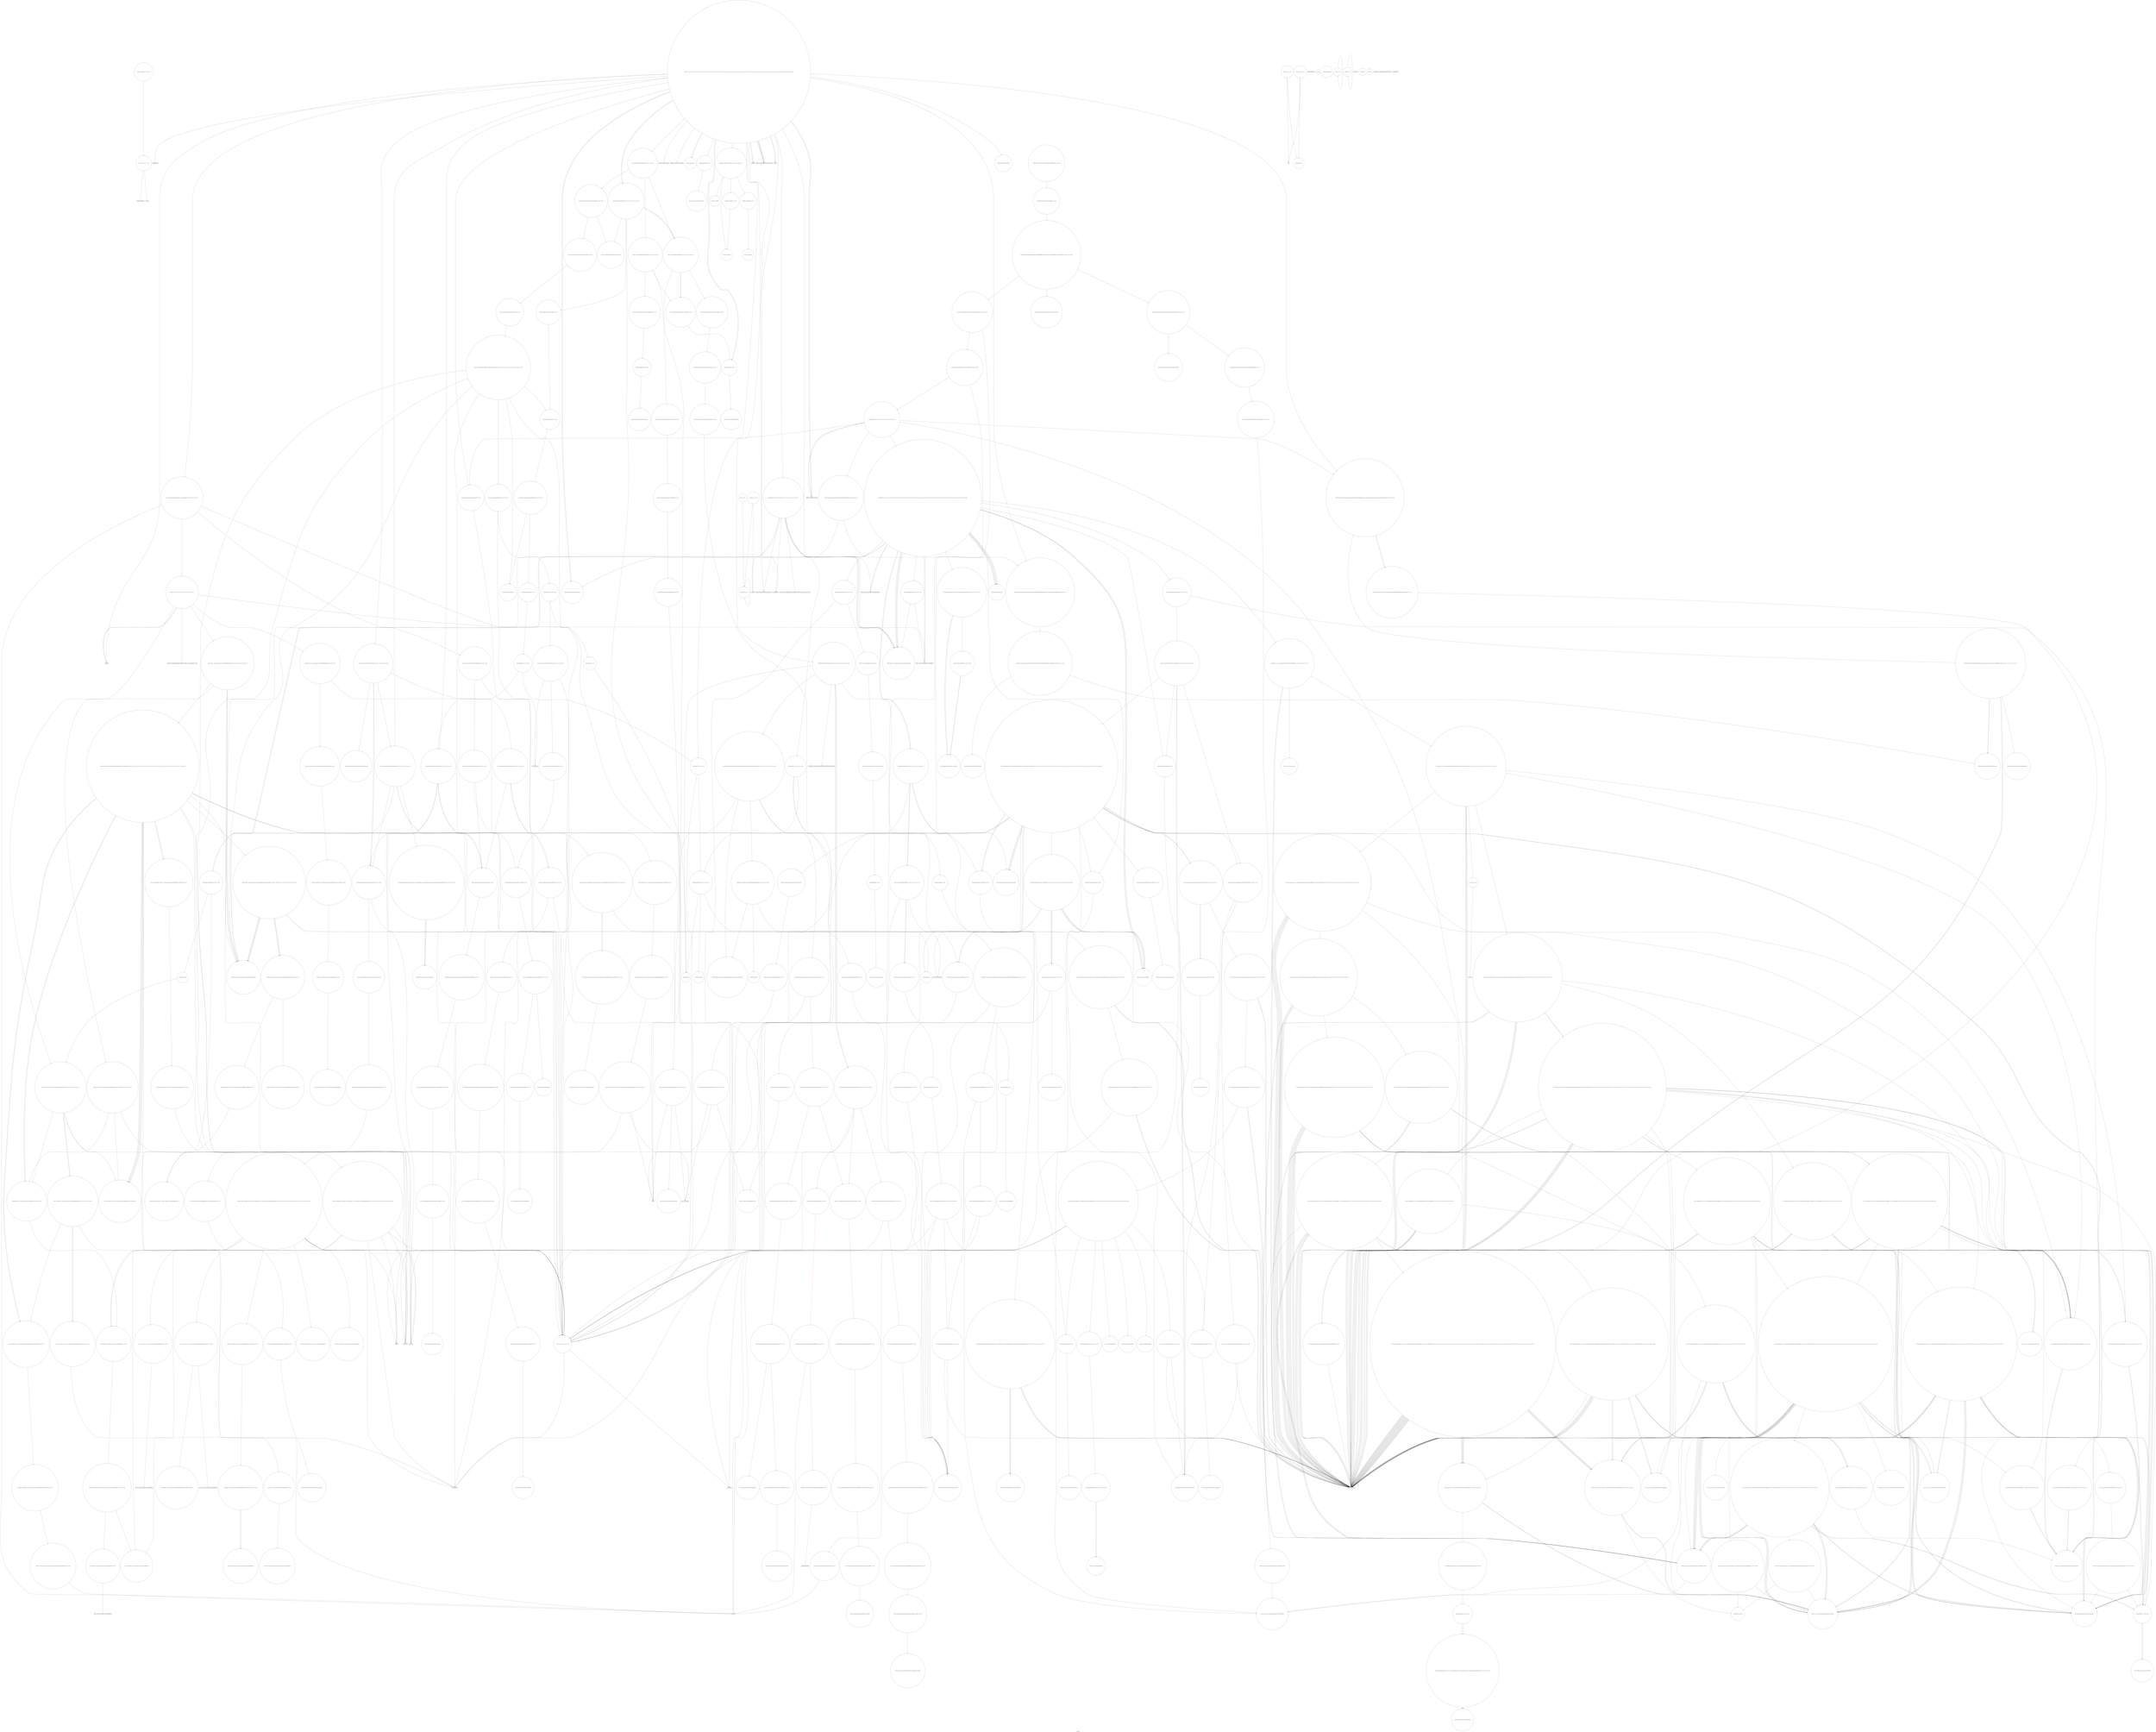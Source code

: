 digraph "Call Graph" {
	label="Call Graph";

	Node0x55dd6b7d3010 [shape=record,shape=circle,label="{__cxx_global_var_init|{<s0>1|<s1>2}}"];
	Node0x55dd6b7d3010:s0 -> Node0x55dd6b7d3090[color=black];
	Node0x55dd6b7d3010:s1 -> Node0x55dd6bfc6830[color=black];
	Node0x55dd6bfd5410 [shape=record,shape=circle,label="{_ZNSt11_Tuple_implILm0EJPNSt6thread6_StateESt14default_deleteIS1_EEE7_M_headERS5_|{<s0>786}}"];
	Node0x55dd6bfd5410:s0 -> Node0x55dd6bfd5490[color=black];
	Node0x55dd6bfd2a90 [shape=record,shape=circle,label="{_ZSt22__uninitialized_copy_aISt13move_iteratorIPSt4pairIiiEES3_S2_ET0_T_S6_S5_RSaIT1_E|{<s0>482|<s1>483|<s2>484}}"];
	Node0x55dd6bfd2a90:s0 -> Node0x55dd6bfc9250[color=black];
	Node0x55dd6bfd2a90:s1 -> Node0x55dd6bfc9250[color=black];
	Node0x55dd6bfd2a90:s2 -> Node0x55dd6bfd2b90[color=black];
	Node0x55dd6bfce0f0 [shape=record,shape=circle,label="{_ZNK9__gnu_cxx13new_allocatorINSt7__cxx1112basic_stringIcSt11char_traitsIcESaIcEEEE8max_sizeEv}"];
	Node0x55dd6bfc7f30 [shape=record,shape=circle,label="{_ZSt8_DestroyIPZ4mainE4slotEvT_S2_|{<s0>162}}"];
	Node0x55dd6bfc7f30:s0 -> Node0x55dd6bfc86b0[color=black];
	Node0x55dd6bfc6db0 [shape=record,shape=Mrecord,label="{sqrt}"];
	Node0x55dd6bfd3190 [shape=record,shape=circle,label="{_ZN9__gnu_cxx13new_allocatorISt4pairIiiEE7destroyIS2_EEvPT_}"];
	Node0x55dd6bfca7d0 [shape=record,shape=Mrecord,label="{_ZNSt7__cxx1112basic_stringIcSt11char_traitsIcESaIcEEC1EOS4_}"];
	Node0x55dd6bfc8630 [shape=record,shape=circle,label="{_ZNSt10_Head_baseILm1ESt14default_deleteI3solELb1EEC2Ev}"];
	Node0x55dd6bfc74b0 [shape=record,shape=circle,label="{_ZNSt6vectorIZ4mainE4slotSaIS0_EEixEm}"];
	Node0x55dd6bfd3890 [shape=record,shape=circle,label="{_ZSt11__sort_heapIN9__gnu_cxx17__normal_iteratorIPSt4pairIiiESt6vectorIS3_SaIS3_EEEENS0_5__ops15_Iter_less_iterEEvT_SB_RT0_|{<s0>575|<s1>576|<s2>577|<s3>578|<s4>579|<s5>580}}"];
	Node0x55dd6bfd3890:s0 -> Node0x55dd6bfcc350[color=black];
	Node0x55dd6bfd3890:s1 -> Node0x55dd6bfd4110[color=black];
	Node0x55dd6bfd3890:s2 -> Node0x55dd6bfc9250[color=black];
	Node0x55dd6bfd3890:s3 -> Node0x55dd6bfc9250[color=black];
	Node0x55dd6bfd3890:s4 -> Node0x55dd6bfc9250[color=black];
	Node0x55dd6bfd3890:s5 -> Node0x55dd6bfd3a90[color=black];
	Node0x55dd6bfcaed0 [shape=record,shape=circle,label="{_ZNSt6thread6_StateC2Ev}"];
	Node0x55dd6bfc8d30 [shape=record,shape=circle,label="{_ZNSt10_Head_baseILm0EP3solLb0EE7_M_headERKS2_}"];
	Node0x55dd6bfc7bb0 [shape=record,shape=circle,label="{_ZNSt10unique_ptrI3solSt14default_deleteIS0_EE5resetEPS0_|{<s0>77|<s1>78|<s2>79|<s3>80|<s4>81}}"];
	Node0x55dd6bfc7bb0:s0 -> Node0x55dd6bfc8e30[color=black];
	Node0x55dd6bfc7bb0:s1 -> Node0x55dd6bfc8db0[color=black];
	Node0x55dd6bfc7bb0:s2 -> Node0x55dd6bfcc6f0[color=black];
	Node0x55dd6bfc7bb0:s3 -> Node0x55dd6bfcc770[color=black];
	Node0x55dd6bfc7bb0:s4 -> Node0x55dd6bfc80b0[color=black];
	Node0x55dd6bfd3f90 [shape=record,shape=circle,label="{_ZSt7forwardIiEOT_RNSt16remove_referenceIS0_E4typeE}"];
	Node0x55dd6bfcb5d0 [shape=record,shape=circle,label="{_ZSt3getILm0EJZ4mainE3$_0EEONSt13tuple_elementIXT_ESt5tupleIJDpT0_EEE4typeEOS5_|{<s0>361|<s1>362}}"];
	Node0x55dd6bfcb5d0:s0 -> Node0x55dd6bfd4e90[color=black];
	Node0x55dd6bfcb5d0:s1 -> Node0x55dd6bfd4e10[color=black];
	Node0x55dd6bfccc70 [shape=record,shape=circle,label="{_ZNSt10_Head_baseILm1ESt14default_deleteI3solELb1EE7_M_headERS3_}"];
	Node0x55dd6bfc92d0 [shape=record,shape=circle,label="{_ZNSt6chrono8durationIlSt5ratioILl1ELl1000000000EEEC2IlvEERKT_}"];
	Node0x55dd6bfd4690 [shape=record,shape=circle,label="{_ZSt26__unguarded_insertion_sortIN9__gnu_cxx17__normal_iteratorIPSt4pairIiiESt6vectorIS3_SaIS3_EEEENS0_5__ops15_Iter_less_iterEEvT_SB_T0_|{<s0>724|<s1>725|<s2>726|<s3>727|<s4>728|<s5>729}}"];
	Node0x55dd6bfd4690:s0 -> Node0x55dd6bfc9250[color=black];
	Node0x55dd6bfd4690:s1 -> Node0x55dd6bfd3510[color=black];
	Node0x55dd6bfd4690:s2 -> Node0x55dd6bfc9250[color=black];
	Node0x55dd6bfd4690:s3 -> Node0x55dd6bfd4890[color=black];
	Node0x55dd6bfd4690:s4 -> Node0x55dd6bfd4810[color=black];
	Node0x55dd6bfd4690:s5 -> Node0x55dd6bfd3b10[color=black];
	Node0x55dd6bfcbcd0 [shape=record,shape=circle,label="{_ZZN3sol5solveEvENKUliiiicE_clEiiiic|{<s0>415|<s1>416}}"];
	Node0x55dd6bfcbcd0:s0 -> Node0x55dd6bfc9650[color=black];
	Node0x55dd6bfcbcd0:s1 -> Node0x55dd6bfc9750[color=black];
	Node0x55dd6bfcd370 [shape=record,shape=circle,label="{_ZN9__gnu_cxx13new_allocatorINSt7__cxx1112basic_stringIcSt11char_traitsIcESaIcEEEE10deallocateEPS6_m|{<s0>224}}"];
	Node0x55dd6bfcd370:s0 -> Node0x55dd6bfc89b0[color=black];
	Node0x55dd6bfc99d0 [shape=record,shape=circle,label="{_ZSteqNSt6thread2idES0_}"];
	Node0x55dd6bfd4d90 [shape=record,shape=circle,label="{_ZN9__gnu_cxx13new_allocatorISt4pairIiiEED2Ev}"];
	Node0x55dd6bfcc3d0 [shape=record,shape=circle,label="{_ZNSt12_Vector_baseISt4pairIiiESaIS1_EE11_M_allocateEm|{<s0>468}}"];
	Node0x55dd6bfcc3d0:s0 -> Node0x55dd6bfd2990[color=black];
	Node0x55dd6bfcda70 [shape=record,shape=circle,label="{_ZSt27__uninitialized_default_n_aIPNSt7__cxx1112basic_stringIcSt11char_traitsIcESaIcEEEmS5_ET_S7_T0_RSaIT1_E|{<s0>267}}"];
	Node0x55dd6bfcda70:s0 -> Node0x55dd6bfcdc70[color=black];
	Node0x55dd6bfca0d0 [shape=record,shape=circle,label="{_ZNSt12_Vector_baseIZ4mainE4slotSaIS0_EE11_M_allocateEm|{<s0>145}}"];
	Node0x55dd6bfca0d0:s0 -> Node0x55dd6bfca150[color=black];
	Node0x55dd6b7d3090 [shape=record,shape=Mrecord,label="{_ZNSt8ios_base4InitC1Ev}"];
	Node0x55dd6bfd5490 [shape=record,shape=circle,label="{_ZNSt10_Head_baseILm0EPNSt6thread6_StateELb0EE7_M_headERS3_}"];
	Node0x55dd6bfd2b10 [shape=record,shape=circle,label="{_ZSt32__make_move_if_noexcept_iteratorISt4pairIiiESt13move_iteratorIPS1_EET0_PT_|{<s0>485}}"];
	Node0x55dd6bfd2b10:s0 -> Node0x55dd6bfd3110[color=black];
	Node0x55dd6bfce170 [shape=record,shape=circle,label="{_ZNSt16allocator_traitsISaINSt7__cxx1112basic_stringIcSt11char_traitsIcESaIcEEEEE8allocateERS6_m|{<s0>294}}"];
	Node0x55dd6bfce170:s0 -> Node0x55dd6bfce1f0[color=black];
	Node0x55dd6bfc7fb0 [shape=record,shape=Mrecord,label="{__cxa_rethrow}"];
	Node0x55dd6bfc6e30 [shape=record,shape=circle,label="{_Z5isqrtx|{<s0>11|<s1>12}}"];
	Node0x55dd6bfc6e30:s0 -> Node0x55dd6bfc6db0[color=black];
	Node0x55dd6bfc6e30:s1 -> Node0x55dd6bfc6d30[color=black];
	Node0x55dd6bfd3210 [shape=record,shape=circle,label="{_ZNSt16allocator_traitsISaISt4pairIiiEEE10deallocateERS2_PS1_m|{<s0>506}}"];
	Node0x55dd6bfd3210:s0 -> Node0x55dd6bfd3290[color=black];
	Node0x55dd6bfca850 [shape=record,shape=circle,label="{_ZNSt13move_iteratorIPNSt7__cxx1112basic_stringIcSt11char_traitsIcESaIcEEEEC2ES6_}"];
	Node0x55dd6bfc86b0 [shape=record,shape=circle,label="{_ZNSt12_Destroy_auxILb0EE9__destroyIPZ4mainE4slotEEvT_S4_|{<s0>176|<s1>177}}"];
	Node0x55dd6bfc86b0:s0 -> Node0x55dd6bfca650[color=black];
	Node0x55dd6bfc86b0:s1 -> Node0x55dd6bfc8730[color=black];
	Node0x55dd6bfc7530 [shape=record,shape=Mrecord,label="{_ZNSt6thread4joinEv}"];
	Node0x55dd6bfd3910 [shape=record,shape=circle,label="{_ZSt11__make_heapIN9__gnu_cxx17__normal_iteratorIPSt4pairIiiESt6vectorIS3_SaIS3_EEEENS0_5__ops15_Iter_less_iterEEvT_SB_RT0_|{<s0>581|<s1>582|<s2>583|<s3>584|<s4>585|<s5>586|<s6>587|<s7>588|<s8>589|<s9>590}}"];
	Node0x55dd6bfd3910:s0 -> Node0x55dd6bfcc350[color=black];
	Node0x55dd6bfd3910:s1 -> Node0x55dd6bfcc350[color=black];
	Node0x55dd6bfd3910:s2 -> Node0x55dd6bfd3b90[color=black];
	Node0x55dd6bfd3910:s3 -> Node0x55dd6bfd3c10[color=black];
	Node0x55dd6bfd3910:s4 -> Node0x55dd6bfcc050[color=black];
	Node0x55dd6bfd3910:s5 -> Node0x55dd6bfc9250[color=black];
	Node0x55dd6bfd3910:s6 -> Node0x55dd6bfc9250[color=black];
	Node0x55dd6bfd3910:s7 -> Node0x55dd6bfcc050[color=black];
	Node0x55dd6bfd3910:s8 -> Node0x55dd6bfc9250[color=black];
	Node0x55dd6bfd3910:s9 -> Node0x55dd6bfd3c90[color=black];
	Node0x55dd6bfcaf50 [shape=record,shape=circle,label="{_ZNSt6thread8_InvokerISt5tupleIJZ4mainE3$_0EEEC2EOS4_|{<s0>342}}"];
	Node0x55dd6bfcaf50:s0 -> Node0x55dd6bfcb150[color=black];
	Node0x55dd6bfc8db0 [shape=record,shape=circle,label="{_ZSt4swapIP3solENSt9enable_ifIXsr6__and_ISt6__not_ISt15__is_tuple_likeIT_EESt21is_move_constructibleIS5_ESt18is_move_assignableIS5_EEE5valueEvE4typeERS5_SE_|{<s0>191|<s1>192|<s2>193}}"];
	Node0x55dd6bfc8db0:s0 -> Node0x55dd6bfcc7f0[color=black];
	Node0x55dd6bfc8db0:s1 -> Node0x55dd6bfcc7f0[color=black];
	Node0x55dd6bfc8db0:s2 -> Node0x55dd6bfcc7f0[color=black];
	Node0x55dd6bfc7c30 [shape=record,shape=circle,label="{_ZSt11make_uniqueI3solJEENSt9_MakeUniqIT_E15__single_objectEDpOT0_|{<s0>82|<s1>83|<s2>84|<s3>85}}"];
	Node0x55dd6bfc7c30:s0 -> Node0x55dd6bfca350[color=black];
	Node0x55dd6bfc7c30:s1 -> Node0x55dd6bfcd4f0[color=black];
	Node0x55dd6bfc7c30:s2 -> Node0x55dd6bfcd570[color=black];
	Node0x55dd6bfc7c30:s3 -> Node0x55dd6bfc89b0[color=black];
	Node0x55dd6bfd4010 [shape=record,shape=circle,label="{_ZNK9__gnu_cxx5__ops14_Iter_less_valclINS_17__normal_iteratorIPSt4pairIiiESt6vectorIS5_SaIS5_EEEES5_EEbT_RT0_|{<s0>644|<s1>645}}"];
	Node0x55dd6bfd4010:s0 -> Node0x55dd6bfd3c10[color=black];
	Node0x55dd6bfd4010:s1 -> Node0x55dd6bfd4090[color=black];
	Node0x55dd6bfcb650 [shape=record,shape=circle,label="{_ZSt4moveIRSt5tupleIJZ4mainE3$_0EEEONSt16remove_referenceIT_E4typeEOS5_}"];
	Node0x55dd6bfcccf0 [shape=record,shape=circle,label="{_ZN3solD2Ev|{<s0>206}}"];
	Node0x55dd6bfcccf0:s0 -> Node0x55dd6bfccd70[color=black];
	Node0x55dd6bfc9350 [shape=record,shape=circle,label="{_ZStaNRSt13_Ios_FmtflagsS_|{<s0>120}}"];
	Node0x55dd6bfc9350:s0 -> Node0x55dd6bfc94d0[color=black];
	Node0x55dd6bfd4710 [shape=record,shape=circle,label="{_ZN9__gnu_cxxeqIPSt4pairIiiESt6vectorIS2_SaIS2_EEEEbRKNS_17__normal_iteratorIT_T0_EESC_|{<s0>730|<s1>731}}"];
	Node0x55dd6bfd4710:s0 -> Node0x55dd6bfcc4d0[color=black];
	Node0x55dd6bfd4710:s1 -> Node0x55dd6bfcc4d0[color=black];
	Node0x55dd6bfcbd50 [shape=record,shape=circle,label="{_ZNSt6vectorISt4pairIiiESaIS1_EED2Ev|{<s0>417|<s1>418|<s2>419|<s3>420|<s4>421}}"];
	Node0x55dd6bfcbd50:s0 -> Node0x55dd6bfcc550[color=black];
	Node0x55dd6bfcbd50:s1 -> Node0x55dd6bfcc650[color=black];
	Node0x55dd6bfcbd50:s2 -> Node0x55dd6bfd4c10[color=black];
	Node0x55dd6bfcbd50:s3 -> Node0x55dd6bfd4c10[color=black];
	Node0x55dd6bfcbd50:s4 -> Node0x55dd6bfc80b0[color=black];
	Node0x55dd6bfcd3f0 [shape=record,shape=circle,label="{_ZNSaINSt7__cxx1112basic_stringIcSt11char_traitsIcESaIcEEEED2Ev|{<s0>225}}"];
	Node0x55dd6bfcd3f0:s0 -> Node0x55dd6bfcd470[color=black];
	Node0x55dd6bfc9a50 [shape=record,shape=circle,label="{_ZNSt6thread2idC2Ev}"];
	Node0x55dd6bfd4e10 [shape=record,shape=circle,label="{_ZSt7forwardIOZ4mainE3$_0EOT_RNSt16remove_referenceIS2_E4typeE}"];
	Node0x55dd6bfcc450 [shape=record,shape=circle,label="{_ZSt34__uninitialized_move_if_noexcept_aIPSt4pairIiiES2_SaIS1_EET0_T_S5_S4_RT1_|{<s0>469|<s1>470|<s2>471}}"];
	Node0x55dd6bfcc450:s0 -> Node0x55dd6bfd2b10[color=black];
	Node0x55dd6bfcc450:s1 -> Node0x55dd6bfd2b10[color=black];
	Node0x55dd6bfcc450:s2 -> Node0x55dd6bfd2a90[color=black];
	Node0x55dd6bfcdaf0 [shape=record,shape=circle,label="{_ZNKSt6vectorINSt7__cxx1112basic_stringIcSt11char_traitsIcESaIcEEESaIS5_EE12_M_check_lenEmPKc|{<s0>268|<s1>269|<s2>270|<s3>271|<s4>272|<s5>273|<s6>274|<s7>275|<s8>276}}"];
	Node0x55dd6bfcdaf0:s0 -> Node0x55dd6bfcde70[color=black];
	Node0x55dd6bfcdaf0:s1 -> Node0x55dd6bfc95d0[color=black];
	Node0x55dd6bfcdaf0:s2 -> Node0x55dd6bfcdef0[color=black];
	Node0x55dd6bfcdaf0:s3 -> Node0x55dd6bfc95d0[color=black];
	Node0x55dd6bfcdaf0:s4 -> Node0x55dd6bfc95d0[color=black];
	Node0x55dd6bfcdaf0:s5 -> Node0x55dd6bfcdf70[color=black];
	Node0x55dd6bfcdaf0:s6 -> Node0x55dd6bfc95d0[color=black];
	Node0x55dd6bfcdaf0:s7 -> Node0x55dd6bfcde70[color=black];
	Node0x55dd6bfcdaf0:s8 -> Node0x55dd6bfcde70[color=black];
	Node0x55dd6bfca150 [shape=record,shape=circle,label="{_ZNSt16allocator_traitsISaIZ4mainE4slotEE8allocateERS1_m|{<s0>146}}"];
	Node0x55dd6bfca150:s0 -> Node0x55dd6bfca1d0[color=black];
	Node0x55dd6bfc67b0 [shape=record,shape=Mrecord,label="{_ZNSt8ios_base4InitD1Ev}"];
	Node0x55dd6bfd5510 [shape=record,shape=circle,label="{_ZNSt5tupleIJZ4mainE3$_0EEC2IJS0_ELb1EEEDpOT_|{<s0>787|<s1>788}}"];
	Node0x55dd6bfd5510:s0 -> Node0x55dd6bfcac50[color=black];
	Node0x55dd6bfd5510:s1 -> Node0x55dd6bfd5590[color=black];
	Node0x55dd6bfd2b90 [shape=record,shape=circle,label="{_ZSt18uninitialized_copyISt13move_iteratorIPSt4pairIiiEES3_ET0_T_S6_S5_|{<s0>486|<s1>487|<s2>488}}"];
	Node0x55dd6bfd2b90:s0 -> Node0x55dd6bfc9250[color=black];
	Node0x55dd6bfd2b90:s1 -> Node0x55dd6bfc9250[color=black];
	Node0x55dd6bfd2b90:s2 -> Node0x55dd6bfd2c10[color=black];
	Node0x55dd6bfce1f0 [shape=record,shape=circle,label="{_ZN9__gnu_cxx13new_allocatorINSt7__cxx1112basic_stringIcSt11char_traitsIcESaIcEEEE8allocateEmPKv|{<s0>295|<s1>296|<s2>297}}"];
	Node0x55dd6bfce1f0:s0 -> Node0x55dd6bfce0f0[color=black];
	Node0x55dd6bfce1f0:s1 -> Node0x55dd6bfca2d0[color=black];
	Node0x55dd6bfce1f0:s2 -> Node0x55dd6bfca350[color=black];
	Node0x55dd6bfc8030 [shape=record,shape=Mrecord,label="{__cxa_end_catch}"];
	Node0x55dd6bfc6eb0 [shape=record,shape=circle,label="{_Z3sgnx}"];
	Node0x55dd6bfd3290 [shape=record,shape=circle,label="{_ZN9__gnu_cxx13new_allocatorISt4pairIiiEE10deallocateEPS2_m|{<s0>507}}"];
	Node0x55dd6bfd3290:s0 -> Node0x55dd6bfc89b0[color=black];
	Node0x55dd6bfca8d0 [shape=record,shape=circle,label="{_ZNSt15__uniq_ptr_implI3solSt14default_deleteIS0_EEC2EPS0_|{<s0>321|<s1>322}}"];
	Node0x55dd6bfca8d0:s0 -> Node0x55dd6bfc8430[color=black];
	Node0x55dd6bfca8d0:s1 -> Node0x55dd6bfc8e30[color=black];
	Node0x55dd6bfc8730 [shape=record,shape=circle,label="{_ZSt8_DestroyIZ4mainE4slotEvPT_|{<s0>178}}"];
	Node0x55dd6bfc8730:s0 -> Node0x55dd6bfc87b0[color=black];
	Node0x55dd6bfc75b0 [shape=record,shape=circle,label="{_ZNSt6chrono13duration_castINS_8durationIdSt5ratioILl1ELl1EEEElS2_ILl1ELl1000000000EEEENSt9enable_ifIXsr13__is_durationIT_EE5valueES7_E4typeERKNS1_IT0_T1_EE|{<s0>58}}"];
	Node0x55dd6bfc75b0:s0 -> Node0x55dd6bfc8fd0[color=black];
	Node0x55dd6bfd3990 [shape=record,shape=circle,label="{_ZN9__gnu_cxxltIPSt4pairIiiESt6vectorIS2_SaIS2_EEEEbRKNS_17__normal_iteratorIT_T0_EESC_|{<s0>591|<s1>592}}"];
	Node0x55dd6bfd3990:s0 -> Node0x55dd6bfcc4d0[color=black];
	Node0x55dd6bfd3990:s1 -> Node0x55dd6bfcc4d0[color=black];
	Node0x55dd6bfcafd0 [shape=record,shape=circle,label="{_ZNSt6thread11_State_implINS_8_InvokerISt5tupleIJZ4mainE3$_0EEEEED2Ev|{<s0>343}}"];
	Node0x55dd6bfcafd0:s0 -> Node0x55dd6bfcb3d0[color=black];
	Node0x55dd6bfc8e30 [shape=record,shape=circle,label="{_ZNSt15__uniq_ptr_implI3solSt14default_deleteIS0_EE6_M_ptrEv|{<s0>194}}"];
	Node0x55dd6bfc8e30:s0 -> Node0x55dd6bfcc870[color=black];
	Node0x55dd6bfc7cb0 [shape=record,shape=circle,label="{_ZNSt10unique_ptrI3solSt14default_deleteIS0_EEaSEOS3_|{<s0>86|<s1>87|<s2>88|<s3>89|<s4>90}}"];
	Node0x55dd6bfc7cb0:s0 -> Node0x55dd6bfca950[color=black];
	Node0x55dd6bfc7cb0:s1 -> Node0x55dd6bfc7bb0[color=black];
	Node0x55dd6bfc7cb0:s2 -> Node0x55dd6bfcc6f0[color=black];
	Node0x55dd6bfc7cb0:s3 -> Node0x55dd6bfca9d0[color=black];
	Node0x55dd6bfc7cb0:s4 -> Node0x55dd6bfcc6f0[color=black];
	Node0x55dd6bfd4090 [shape=record,shape=circle,label="{_ZStltIiiEbRKSt4pairIT_T0_ES5_}"];
	Node0x55dd6bfcb6d0 [shape=record,shape=circle,label="{_ZSt13__invoke_implIvZ4mainE3$_0JEET_St14__invoke_otherOT0_DpOT1_|{<s0>363|<s1>364}}"];
	Node0x55dd6bfcb6d0:s0 -> Node0x55dd6bfcac50[color=black];
	Node0x55dd6bfcb6d0:s1 -> Node0x55dd6bfcb750[color=black];
	Node0x55dd6bfccd70 [shape=record,shape=circle,label="{_ZNSt6vectorINSt7__cxx1112basic_stringIcSt11char_traitsIcESaIcEEESaIS5_EED2Ev|{<s0>207|<s1>208|<s2>209|<s3>210|<s4>211}}"];
	Node0x55dd6bfccd70:s0 -> Node0x55dd6bfcce70[color=black];
	Node0x55dd6bfccd70:s1 -> Node0x55dd6bfccdf0[color=black];
	Node0x55dd6bfccd70:s2 -> Node0x55dd6bfccef0[color=black];
	Node0x55dd6bfccd70:s3 -> Node0x55dd6bfccef0[color=black];
	Node0x55dd6bfccd70:s4 -> Node0x55dd6bfc80b0[color=black];
	Node0x55dd6bfc93d0 [shape=record,shape=circle,label="{_ZStcoSt13_Ios_Fmtflags}"];
	Node0x55dd6bfd4790 [shape=record,shape=circle,label="{_ZSt13move_backwardIN9__gnu_cxx17__normal_iteratorIPSt4pairIiiESt6vectorIS3_SaIS3_EEEES8_ET0_T_SA_S9_|{<s0>732|<s1>733|<s2>734|<s3>735|<s4>736|<s5>737}}"];
	Node0x55dd6bfd4790:s0 -> Node0x55dd6bfc9250[color=black];
	Node0x55dd6bfd4790:s1 -> Node0x55dd6bfd4990[color=black];
	Node0x55dd6bfd4790:s2 -> Node0x55dd6bfc9250[color=black];
	Node0x55dd6bfd4790:s3 -> Node0x55dd6bfd4990[color=black];
	Node0x55dd6bfd4790:s4 -> Node0x55dd6bfc9250[color=black];
	Node0x55dd6bfd4790:s5 -> Node0x55dd6bfd4910[color=black];
	Node0x55dd6bfcbdd0 [shape=record,shape=circle,label="{_ZNSt12_Vector_baseISt4pairIiiESaIS1_EEC2Ev|{<s0>422}}"];
	Node0x55dd6bfcbdd0:s0 -> Node0x55dd6bfcbe50[color=black];
	Node0x55dd6bfcd470 [shape=record,shape=circle,label="{_ZN9__gnu_cxx13new_allocatorINSt7__cxx1112basic_stringIcSt11char_traitsIcESaIcEEEED2Ev}"];
	Node0x55dd6bfc9ad0 [shape=record,shape=circle,label="{_ZSt4swapINSt6thread2idEENSt9enable_ifIXsr6__and_ISt6__not_ISt15__is_tuple_likeIT_EESt21is_move_constructibleIS5_ESt18is_move_assignableIS5_EEE5valueEvE4typeERS5_SE_|{<s0>126|<s1>127|<s2>128|<s3>129|<s4>130|<s5>131}}"];
	Node0x55dd6bfc9ad0:s0 -> Node0x55dd6bfc9b50[color=black];
	Node0x55dd6bfc9ad0:s1 -> Node0x55dd6bfc9250[color=black];
	Node0x55dd6bfc9ad0:s2 -> Node0x55dd6bfc9b50[color=black];
	Node0x55dd6bfc9ad0:s3 -> Node0x55dd6bfc9250[color=black];
	Node0x55dd6bfc9ad0:s4 -> Node0x55dd6bfc9b50[color=black];
	Node0x55dd6bfc9ad0:s5 -> Node0x55dd6bfc9250[color=black];
	Node0x55dd6bfd4e90 [shape=record,shape=circle,label="{_ZSt3getILm0EJZ4mainE3$_0EERNSt13tuple_elementIXT_ESt5tupleIJDpT0_EEE4typeERS5_|{<s0>775}}"];
	Node0x55dd6bfd4e90:s0 -> Node0x55dd6bfd4f10[color=black];
	Node0x55dd6bfcc4d0 [shape=record,shape=circle,label="{_ZNK9__gnu_cxx17__normal_iteratorIPSt4pairIiiESt6vectorIS2_SaIS2_EEE4baseEv}"];
	Node0x55dd6bfcdb70 [shape=record,shape=circle,label="{_ZNSt12_Vector_baseINSt7__cxx1112basic_stringIcSt11char_traitsIcESaIcEEESaIS5_EE11_M_allocateEm|{<s0>277}}"];
	Node0x55dd6bfcdb70:s0 -> Node0x55dd6bfce170[color=black];
	Node0x55dd6bfca1d0 [shape=record,shape=circle,label="{_ZN9__gnu_cxx13new_allocatorIZ4mainE4slotE8allocateEmPKv|{<s0>147|<s1>148|<s2>149}}"];
	Node0x55dd6bfca1d0:s0 -> Node0x55dd6bfca250[color=black];
	Node0x55dd6bfca1d0:s1 -> Node0x55dd6bfca2d0[color=black];
	Node0x55dd6bfca1d0:s2 -> Node0x55dd6bfca350[color=black];
	Node0x55dd6bfc6830 [shape=record,shape=Mrecord,label="{__cxa_atexit}"];
	Node0x55dd6bfd5590 [shape=record,shape=circle,label="{_ZNSt11_Tuple_implILm0EJZ4mainE3$_0EEC2IS0_EEOT_|{<s0>789|<s1>790}}"];
	Node0x55dd6bfd5590:s0 -> Node0x55dd6bfcac50[color=black];
	Node0x55dd6bfd5590:s1 -> Node0x55dd6bfcb2d0[color=black];
	Node0x55dd6bfd2c10 [shape=record,shape=circle,label="{_ZNSt20__uninitialized_copyILb0EE13__uninit_copyISt13move_iteratorIPSt4pairIiiEES5_EET0_T_S8_S7_|{<s0>489|<s1>490|<s2>491|<s3>492|<s4>493|<s5>494|<s6>495|<s7>496|<s8>497|<s9>498|<s10>499}}"];
	Node0x55dd6bfd2c10:s0 -> Node0x55dd6bfd2c90[color=black];
	Node0x55dd6bfd2c10:s1 -> Node0x55dd6bfd2d90[color=black];
	Node0x55dd6bfd2c10:s2 -> Node0x55dd6bfd2e10[color=black];
	Node0x55dd6bfd2c10:s3 -> Node0x55dd6bfd2d10[color=black];
	Node0x55dd6bfd2c10:s4 -> Node0x55dd6bfd2e90[color=black];
	Node0x55dd6bfd2c10:s5 -> Node0x55dd6bfc7eb0[color=black];
	Node0x55dd6bfd2c10:s6 -> Node0x55dd6bfd2f10[color=black];
	Node0x55dd6bfd2c10:s7 -> Node0x55dd6bfc7fb0[color=black];
	Node0x55dd6bfd2c10:s8 -> Node0x55dd6bfc8030[color=black];
	Node0x55dd6bfd2c10:s9 -> Node0x55dd6bfc8130[color=black];
	Node0x55dd6bfd2c10:s10 -> Node0x55dd6bfc80b0[color=black];
	Node0x55dd6bfce270 [shape=record,shape=circle,label="{_ZSt22__uninitialized_copy_aISt13move_iteratorIPNSt7__cxx1112basic_stringIcSt11char_traitsIcESaIcEEEES7_S6_ET0_T_SA_S9_RSaIT1_E|{<s0>298|<s1>299|<s2>300}}"];
	Node0x55dd6bfce270:s0 -> Node0x55dd6bfc9250[color=black];
	Node0x55dd6bfce270:s1 -> Node0x55dd6bfc9250[color=black];
	Node0x55dd6bfce270:s2 -> Node0x55dd6bfce370[color=black];
	Node0x55dd6bfc80b0 [shape=record,shape=circle,label="{__clang_call_terminate|{<s0>163|<s1>164}}"];
	Node0x55dd6bfc80b0:s0 -> Node0x55dd6bfc7eb0[color=black];
	Node0x55dd6bfc80b0:s1 -> Node0x55dd6bfc98d0[color=black];
	Node0x55dd6bfc6f30 [shape=record,shape=circle,label="{_Z4put2RSoRKSt5tupleIJEE}"];
	Node0x55dd6bfd3310 [shape=record,shape=circle,label="{_ZSt7forwardIRiEOT_RNSt16remove_referenceIS1_E4typeE}"];
	Node0x55dd6bfca950 [shape=record,shape=circle,label="{_ZNSt10unique_ptrI3solSt14default_deleteIS0_EE7releaseEv|{<s0>323|<s1>324|<s2>325}}"];
	Node0x55dd6bfca950:s0 -> Node0x55dd6bfc8ab0[color=black];
	Node0x55dd6bfca950:s1 -> Node0x55dd6bfc8e30[color=black];
	Node0x55dd6bfca950:s2 -> Node0x55dd6bfc80b0[color=black];
	Node0x55dd6bfc87b0 [shape=record,shape=circle,label="{_ZZ4mainEN4slotD2Ev|{<s0>179|<s1>180}}"];
	Node0x55dd6bfc87b0:s0 -> Node0x55dd6bfc8ed0[color=black];
	Node0x55dd6bfc87b0:s1 -> Node0x55dd6bfc7d30[color=black];
	Node0x55dd6bfc7630 [shape=record,shape=circle,label="{_ZNSt6chronomiINS_3_V212steady_clockENS_8durationIlSt5ratioILl1ELl1000000000EEEES6_EENSt11common_typeIJT0_T1_EE4typeERKNS_10time_pointIT_S8_EERKNSC_ISD_S9_EE|{<s0>59|<s1>60|<s2>61}}"];
	Node0x55dd6bfc7630:s0 -> Node0x55dd6bfc91d0[color=black];
	Node0x55dd6bfc7630:s1 -> Node0x55dd6bfc91d0[color=black];
	Node0x55dd6bfc7630:s2 -> Node0x55dd6bfc9150[color=black];
	Node0x55dd6bfd3a10 [shape=record,shape=circle,label="{_ZNK9__gnu_cxx5__ops15_Iter_less_iterclINS_17__normal_iteratorIPSt4pairIiiESt6vectorIS5_SaIS5_EEEESA_EEbT_T0_|{<s0>593|<s1>594|<s2>595}}"];
	Node0x55dd6bfd3a10:s0 -> Node0x55dd6bfd3c10[color=black];
	Node0x55dd6bfd3a10:s1 -> Node0x55dd6bfd3c10[color=black];
	Node0x55dd6bfd3a10:s2 -> Node0x55dd6bfd4090[color=black];
	Node0x55dd6bfcb050 [shape=record,shape=circle,label="{_ZNSt6thread11_State_implINS_8_InvokerISt5tupleIJZ4mainE3$_0EEEEED0Ev|{<s0>344|<s1>345}}"];
	Node0x55dd6bfcb050:s0 -> Node0x55dd6bfcafd0[color=black];
	Node0x55dd6bfcb050:s1 -> Node0x55dd6bfc89b0[color=black];
	Node0x55dd6bfcc6f0 [shape=record,shape=circle,label="{_ZNSt10unique_ptrI3solSt14default_deleteIS0_EE11get_deleterEv|{<s0>195|<s1>196}}"];
	Node0x55dd6bfcc6f0:s0 -> Node0x55dd6bfcca70[color=black];
	Node0x55dd6bfcc6f0:s1 -> Node0x55dd6bfc80b0[color=black];
	Node0x55dd6bfc7d30 [shape=record,shape=circle,label="{_ZNSt10unique_ptrI3solSt14default_deleteIS0_EED2Ev|{<s0>91|<s1>92|<s2>93|<s3>94}}"];
	Node0x55dd6bfc7d30:s0 -> Node0x55dd6bfc8e30[color=black];
	Node0x55dd6bfc7d30:s1 -> Node0x55dd6bfcc6f0[color=black];
	Node0x55dd6bfc7d30:s2 -> Node0x55dd6bfcc770[color=black];
	Node0x55dd6bfc7d30:s3 -> Node0x55dd6bfc80b0[color=black];
	Node0x55dd6bfd4110 [shape=record,shape=circle,label="{_ZN9__gnu_cxx17__normal_iteratorIPSt4pairIiiESt6vectorIS2_SaIS2_EEEmmEv}"];
	Node0x55dd6bfcb750 [shape=record,shape=circle,label="{_ZZ4mainENK3$_0clEv|{<s0>365|<s1>366|<s2>367|<s3>368|<s4>369|<s5>370|<s6>371}}"];
	Node0x55dd6bfcb750:s0 -> Node0x55dd6bfc7230[color=black];
	Node0x55dd6bfcb750:s1 -> Node0x55dd6bfc7ab0[color=black];
	Node0x55dd6bfcb750:s2 -> Node0x55dd6bfcb7d0[color=black];
	Node0x55dd6bfcb750:s3 -> Node0x55dd6bfc7230[color=black];
	Node0x55dd6bfcb750:s4 -> Node0x55dd6bfc7630[color=black];
	Node0x55dd6bfcb750:s5 -> Node0x55dd6bfcb850[color=black];
	Node0x55dd6bfcb750:s6 -> Node0x55dd6bfc9250[color=black];
	Node0x55dd6bfccdf0 [shape=record,shape=circle,label="{_ZSt8_DestroyIPNSt7__cxx1112basic_stringIcSt11char_traitsIcESaIcEEES5_EvT_S7_RSaIT0_E|{<s0>212}}"];
	Node0x55dd6bfccdf0:s0 -> Node0x55dd6bfccf70[color=black];
	Node0x55dd6bfc9450 [shape=record,shape=circle,label="{_ZStoRRSt13_Ios_FmtflagsS_|{<s0>121}}"];
	Node0x55dd6bfc9450:s0 -> Node0x55dd6bfc9550[color=black];
	Node0x55dd6bfd4810 [shape=record,shape=circle,label="{_ZSt25__unguarded_linear_insertIN9__gnu_cxx17__normal_iteratorIPSt4pairIiiESt6vectorIS3_SaIS3_EEEENS0_5__ops14_Val_less_iterEEvT_T0_|{<s0>738|<s1>739|<s2>740|<s3>741|<s4>742|<s5>743|<s6>744|<s7>745|<s8>746|<s9>747|<s10>748|<s11>749|<s12>750|<s13>751|<s14>752|<s15>753}}"];
	Node0x55dd6bfd4810:s0 -> Node0x55dd6bfd3c10[color=black];
	Node0x55dd6bfd4810:s1 -> Node0x55dd6bfcc050[color=black];
	Node0x55dd6bfd4810:s2 -> Node0x55dd6bfc9250[color=black];
	Node0x55dd6bfd4810:s3 -> Node0x55dd6bfc9250[color=black];
	Node0x55dd6bfd4810:s4 -> Node0x55dd6bfd4110[color=black];
	Node0x55dd6bfd4810:s5 -> Node0x55dd6bfc9250[color=black];
	Node0x55dd6bfd4810:s6 -> Node0x55dd6bfd4b90[color=black];
	Node0x55dd6bfd4810:s7 -> Node0x55dd6bfd3c10[color=black];
	Node0x55dd6bfd4810:s8 -> Node0x55dd6bfcc050[color=black];
	Node0x55dd6bfd4810:s9 -> Node0x55dd6bfd3c10[color=black];
	Node0x55dd6bfd4810:s10 -> Node0x55dd6bfd3d90[color=black];
	Node0x55dd6bfd4810:s11 -> Node0x55dd6bfc9250[color=black];
	Node0x55dd6bfd4810:s12 -> Node0x55dd6bfd4110[color=black];
	Node0x55dd6bfd4810:s13 -> Node0x55dd6bfcc050[color=black];
	Node0x55dd6bfd4810:s14 -> Node0x55dd6bfd3c10[color=black];
	Node0x55dd6bfd4810:s15 -> Node0x55dd6bfd3d90[color=black];
	Node0x55dd6bfcbe50 [shape=record,shape=circle,label="{_ZNSt12_Vector_baseISt4pairIiiESaIS1_EE12_Vector_implC2Ev|{<s0>423}}"];
	Node0x55dd6bfcbe50:s0 -> Node0x55dd6bfcbed0[color=black];
	Node0x55dd6bfcd4f0 [shape=record,shape=circle,label="{_ZN3solC2Ev|{<s0>226|<s1>227|<s2>228|<s3>229|<s4>230|<s5>231|<s6>232}}"];
	Node0x55dd6bfcd4f0:s0 -> Node0x55dd6bfcd5f0[color=black];
	Node0x55dd6bfcd4f0:s1 -> Node0x55dd6bfc71b0[color=black];
	Node0x55dd6bfcd4f0:s2 -> Node0x55dd6bfc71b0[color=black];
	Node0x55dd6bfcd4f0:s3 -> Node0x55dd6bfcd670[color=black];
	Node0x55dd6bfcd4f0:s4 -> Node0x55dd6bfc9650[color=black];
	Node0x55dd6bfcd4f0:s5 -> Node0x55dd6bfcd6f0[color=black];
	Node0x55dd6bfcd4f0:s6 -> Node0x55dd6bfccd70[color=black];
	Node0x55dd6bfc9b50 [shape=record,shape=circle,label="{_ZSt4moveIRNSt6thread2idEEONSt16remove_referenceIT_E4typeEOS4_}"];
	Node0x55dd6bfd4f10 [shape=record,shape=circle,label="{_ZSt12__get_helperILm0EZ4mainE3$_0JEERT0_RSt11_Tuple_implIXT_EJS1_DpT1_EE|{<s0>776}}"];
	Node0x55dd6bfd4f10:s0 -> Node0x55dd6bfcb250[color=black];
	Node0x55dd6bfcc550 [shape=record,shape=circle,label="{_ZNSt12_Vector_baseISt4pairIiiESaIS1_EE19_M_get_Tp_allocatorEv}"];
	Node0x55dd6bfcdbf0 [shape=record,shape=circle,label="{_ZSt34__uninitialized_move_if_noexcept_aIPNSt7__cxx1112basic_stringIcSt11char_traitsIcESaIcEEES6_SaIS5_EET0_T_S9_S8_RT1_|{<s0>278|<s1>279|<s2>280}}"];
	Node0x55dd6bfcdbf0:s0 -> Node0x55dd6bfce2f0[color=black];
	Node0x55dd6bfcdbf0:s1 -> Node0x55dd6bfce2f0[color=black];
	Node0x55dd6bfcdbf0:s2 -> Node0x55dd6bfce270[color=black];
	Node0x55dd6bfca250 [shape=record,shape=circle,label="{_ZNK9__gnu_cxx13new_allocatorIZ4mainE4slotE8max_sizeEv}"];
	Node0x55dd6bfc68b0 [shape=record,shape=circle,label="{_Z3gcdii|{<s0>3}}"];
	Node0x55dd6bfc68b0:s0 -> Node0x55dd6bfc68b0[color=black];
	Node0x55dd6bfd5610 [shape=record,shape=circle,label="{_ZNSt10unique_ptrINSt6thread6_StateESt14default_deleteIS1_EE11get_deleterEv|{<s0>791|<s1>792}}"];
	Node0x55dd6bfd5610:s0 -> Node0x55dd6bfd5710[color=black];
	Node0x55dd6bfd5610:s1 -> Node0x55dd6bfc80b0[color=black];
	Node0x55dd6bfd2c90 [shape=record,shape=circle,label="{_ZStneIPSt4pairIiiEEbRKSt13move_iteratorIT_ES7_|{<s0>500}}"];
	Node0x55dd6bfd2c90:s0 -> Node0x55dd6bfd2f90[color=black];
	Node0x55dd6bfce2f0 [shape=record,shape=circle,label="{_ZSt32__make_move_if_noexcept_iteratorINSt7__cxx1112basic_stringIcSt11char_traitsIcESaIcEEESt13move_iteratorIPS5_EET0_PT_|{<s0>301}}"];
	Node0x55dd6bfce2f0:s0 -> Node0x55dd6bfca850[color=black];
	Node0x55dd6bfc8130 [shape=record,shape=Mrecord,label="{llvm.trap}"];
	Node0x55dd6bfc6fb0 [shape=record,shape=circle,label="{main|{<s0>13|<s1>14|<s2>15|<s3>16|<s4>17|<s5>18|<s6>19|<s7>20|<s8>21|<s9>22|<s10>23|<s11>24|<s12>25|<s13>26|<s14>27|<s15>28|<s16>29|<s17>30|<s18>31|<s19>32|<s20>33|<s21>34|<s22>35|<s23>36|<s24>37|<s25>38|<s26>39|<s27>40|<s28>41|<s29>42|<s30>43|<s31>44|<s32>45|<s33>46|<s34>47|<s35>48|<s36>49|<s37>50|<s38>51|<s39>52}}"];
	Node0x55dd6bfc6fb0:s0 -> Node0x55dd6bfc7030[color=black];
	Node0x55dd6bfc6fb0:s1 -> Node0x55dd6bfc70b0[color=black];
	Node0x55dd6bfc6fb0:s2 -> Node0x55dd6bfc7130[color=black];
	Node0x55dd6bfc6fb0:s3 -> Node0x55dd6bfc71b0[color=black];
	Node0x55dd6bfc6fb0:s4 -> Node0x55dd6bfc7230[color=black];
	Node0x55dd6bfc6fb0:s5 -> Node0x55dd6bfc72b0[color=black];
	Node0x55dd6bfc6fb0:s6 -> Node0x55dd6bfc7330[color=black];
	Node0x55dd6bfc6fb0:s7 -> Node0x55dd6bfc7430[color=black];
	Node0x55dd6bfc6fb0:s8 -> Node0x55dd6bfc74b0[color=black];
	Node0x55dd6bfc6fb0:s9 -> Node0x55dd6bfc7530[color=black];
	Node0x55dd6bfc6fb0:s10 -> Node0x55dd6bfc7230[color=black];
	Node0x55dd6bfc6fb0:s11 -> Node0x55dd6bfc7630[color=black];
	Node0x55dd6bfc6fb0:s12 -> Node0x55dd6bfc75b0[color=black];
	Node0x55dd6bfc6fb0:s13 -> Node0x55dd6bfc76b0[color=black];
	Node0x55dd6bfc6fb0:s14 -> Node0x55dd6bfc7730[color=black];
	Node0x55dd6bfc6fb0:s15 -> Node0x55dd6bfc7130[color=black];
	Node0x55dd6bfc6fb0:s16 -> Node0x55dd6bfc7830[color=black];
	Node0x55dd6bfc6fb0:s17 -> Node0x55dd6bfc78b0[color=black];
	Node0x55dd6bfc6fb0:s18 -> Node0x55dd6bfc77b0[color=black];
	Node0x55dd6bfc6fb0:s19 -> Node0x55dd6bfc7930[color=black];
	Node0x55dd6bfc6fb0:s20 -> Node0x55dd6bfc77b0[color=black];
	Node0x55dd6bfc6fb0:s21 -> Node0x55dd6bfc76b0[color=black];
	Node0x55dd6bfc6fb0:s22 -> Node0x55dd6bfc78b0[color=black];
	Node0x55dd6bfc6fb0:s23 -> Node0x55dd6bfc77b0[color=black];
	Node0x55dd6bfc6fb0:s24 -> Node0x55dd6bfc79b0[color=black];
	Node0x55dd6bfc6fb0:s25 -> Node0x55dd6bfc77b0[color=black];
	Node0x55dd6bfc6fb0:s26 -> Node0x55dd6bfc7930[color=black];
	Node0x55dd6bfc6fb0:s27 -> Node0x55dd6bfc77b0[color=black];
	Node0x55dd6bfc6fb0:s28 -> Node0x55dd6bfc7ab0[color=black];
	Node0x55dd6bfc6fb0:s29 -> Node0x55dd6bfc7b30[color=black];
	Node0x55dd6bfc6fb0:s30 -> Node0x55dd6bfc7bb0[color=black];
	Node0x55dd6bfc6fb0:s31 -> Node0x55dd6bfc7430[color=black];
	Node0x55dd6bfc6fb0:s32 -> Node0x55dd6bfc8f50[color=black];
	Node0x55dd6bfc6fb0:s33 -> Node0x55dd6bfc7c30[color=black];
	Node0x55dd6bfc6fb0:s34 -> Node0x55dd6bfc7cb0[color=black];
	Node0x55dd6bfc6fb0:s35 -> Node0x55dd6bfc7d30[color=black];
	Node0x55dd6bfc6fb0:s36 -> Node0x55dd6bfc7db0[color=black];
	Node0x55dd6bfc6fb0:s37 -> Node0x55dd6bfc7e30[color=black];
	Node0x55dd6bfc6fb0:s38 -> Node0x55dd6bfc8ed0[color=black];
	Node0x55dd6bfc6fb0:s39 -> Node0x55dd6bfc8f50[color=black];
	Node0x55dd6bfd3390 [shape=record,shape=circle,label="{_ZNSt4pairIiiEC2IRiS2_Lb1EEEOT_OT0_|{<s0>508|<s1>509}}"];
	Node0x55dd6bfd3390:s0 -> Node0x55dd6bfd3310[color=black];
	Node0x55dd6bfd3390:s1 -> Node0x55dd6bfd3310[color=black];
	Node0x55dd6bfca9d0 [shape=record,shape=circle,label="{_ZSt7forwardISt14default_deleteI3solEEOT_RNSt16remove_referenceIS3_E4typeE}"];
	Node0x55dd6bfc8830 [shape=record,shape=circle,label="{_ZNSt12_Vector_baseIZ4mainE4slotSaIS0_EE13_M_deallocateEPS0_m|{<s0>181}}"];
	Node0x55dd6bfc8830:s0 -> Node0x55dd6bfc88b0[color=black];
	Node0x55dd6bfc76b0 [shape=record,shape=circle,label="{_ZNKSt6chrono8durationIdSt5ratioILl1ELl1EEE5countEv}"];
	Node0x55dd6bfd3a90 [shape=record,shape=circle,label="{_ZSt10__pop_heapIN9__gnu_cxx17__normal_iteratorIPSt4pairIiiESt6vectorIS3_SaIS3_EEEENS0_5__ops15_Iter_less_iterEEvT_SB_SB_RT0_|{<s0>596|<s1>597|<s2>598|<s3>599|<s4>600|<s5>601|<s6>602|<s7>603|<s8>604|<s9>605|<s10>606|<s11>607}}"];
	Node0x55dd6bfd3a90:s0 -> Node0x55dd6bfd3c10[color=black];
	Node0x55dd6bfd3a90:s1 -> Node0x55dd6bfcc050[color=black];
	Node0x55dd6bfd3a90:s2 -> Node0x55dd6bfc9250[color=black];
	Node0x55dd6bfd3a90:s3 -> Node0x55dd6bfd3c10[color=black];
	Node0x55dd6bfd3a90:s4 -> Node0x55dd6bfcc050[color=black];
	Node0x55dd6bfd3a90:s5 -> Node0x55dd6bfd3c10[color=black];
	Node0x55dd6bfd3a90:s6 -> Node0x55dd6bfd3d90[color=black];
	Node0x55dd6bfd3a90:s7 -> Node0x55dd6bfc9250[color=black];
	Node0x55dd6bfd3a90:s8 -> Node0x55dd6bfcc350[color=black];
	Node0x55dd6bfd3a90:s9 -> Node0x55dd6bfcc050[color=black];
	Node0x55dd6bfd3a90:s10 -> Node0x55dd6bfc9250[color=black];
	Node0x55dd6bfd3a90:s11 -> Node0x55dd6bfd3c90[color=black];
	Node0x55dd6bfcb0d0 [shape=record,shape=circle,label="{_ZNSt6thread11_State_implINS_8_InvokerISt5tupleIJZ4mainE3$_0EEEEE6_M_runEv|{<s0>346}}"];
	Node0x55dd6bfcb0d0:s0 -> Node0x55dd6bfcb450[color=black];
	Node0x55dd6bfcc770 [shape=record,shape=circle,label="{_ZNKSt14default_deleteI3solEclEPS0_|{<s0>197|<s1>198}}"];
	Node0x55dd6bfcc770:s0 -> Node0x55dd6bfcccf0[color=black];
	Node0x55dd6bfcc770:s1 -> Node0x55dd6bfc89b0[color=black];
	Node0x55dd6bfc7db0 [shape=record,shape=circle,label="{_ZNSt6threadC2IZ4mainE3$_0JEEEOT_DpOT0_|{<s0>95|<s1>96|<s2>97|<s3>98|<s4>99|<s5>100|<s6>101}}"];
	Node0x55dd6bfc7db0:s0 -> Node0x55dd6bfc9a50[color=black];
	Node0x55dd6bfc7db0:s1 -> Node0x55dd6bfcac50[color=black];
	Node0x55dd6bfc7db0:s2 -> Node0x55dd6bfcabd0[color=black];
	Node0x55dd6bfc7db0:s3 -> Node0x55dd6bfcab50[color=black];
	Node0x55dd6bfc7db0:s4 -> Node0x55dd6bfcaad0[color=black];
	Node0x55dd6bfc7db0:s5 -> Node0x55dd6bfcacd0[color=black];
	Node0x55dd6bfc7db0:s6 -> Node0x55dd6bfcacd0[color=black];
	Node0x55dd6bfd4190 [shape=record,shape=circle,label="{_ZSt22__move_median_to_firstIN9__gnu_cxx17__normal_iteratorIPSt4pairIiiESt6vectorIS3_SaIS3_EEEENS0_5__ops15_Iter_less_iterEEvT_SB_SB_SB_T0_|{<s0>646|<s1>647|<s2>648|<s3>649|<s4>650|<s5>651|<s6>652|<s7>653|<s8>654|<s9>655|<s10>656|<s11>657|<s12>658|<s13>659|<s14>660|<s15>661|<s16>662|<s17>663|<s18>664|<s19>665|<s20>666|<s21>667|<s22>668|<s23>669|<s24>670|<s25>671|<s26>672|<s27>673|<s28>674|<s29>675|<s30>676|<s31>677|<s32>678}}"];
	Node0x55dd6bfd4190:s0 -> Node0x55dd6bfc9250[color=black];
	Node0x55dd6bfd4190:s1 -> Node0x55dd6bfc9250[color=black];
	Node0x55dd6bfd4190:s2 -> Node0x55dd6bfd3a10[color=black];
	Node0x55dd6bfd4190:s3 -> Node0x55dd6bfc9250[color=black];
	Node0x55dd6bfd4190:s4 -> Node0x55dd6bfc9250[color=black];
	Node0x55dd6bfd4190:s5 -> Node0x55dd6bfd3a10[color=black];
	Node0x55dd6bfd4190:s6 -> Node0x55dd6bfc9250[color=black];
	Node0x55dd6bfd4190:s7 -> Node0x55dd6bfc9250[color=black];
	Node0x55dd6bfd4190:s8 -> Node0x55dd6bfd4310[color=black];
	Node0x55dd6bfd4190:s9 -> Node0x55dd6bfc9250[color=black];
	Node0x55dd6bfd4190:s10 -> Node0x55dd6bfc9250[color=black];
	Node0x55dd6bfd4190:s11 -> Node0x55dd6bfd3a10[color=black];
	Node0x55dd6bfd4190:s12 -> Node0x55dd6bfc9250[color=black];
	Node0x55dd6bfd4190:s13 -> Node0x55dd6bfc9250[color=black];
	Node0x55dd6bfd4190:s14 -> Node0x55dd6bfd4310[color=black];
	Node0x55dd6bfd4190:s15 -> Node0x55dd6bfc9250[color=black];
	Node0x55dd6bfd4190:s16 -> Node0x55dd6bfc9250[color=black];
	Node0x55dd6bfd4190:s17 -> Node0x55dd6bfd4310[color=black];
	Node0x55dd6bfd4190:s18 -> Node0x55dd6bfc9250[color=black];
	Node0x55dd6bfd4190:s19 -> Node0x55dd6bfc9250[color=black];
	Node0x55dd6bfd4190:s20 -> Node0x55dd6bfd3a10[color=black];
	Node0x55dd6bfd4190:s21 -> Node0x55dd6bfc9250[color=black];
	Node0x55dd6bfd4190:s22 -> Node0x55dd6bfc9250[color=black];
	Node0x55dd6bfd4190:s23 -> Node0x55dd6bfd4310[color=black];
	Node0x55dd6bfd4190:s24 -> Node0x55dd6bfc9250[color=black];
	Node0x55dd6bfd4190:s25 -> Node0x55dd6bfc9250[color=black];
	Node0x55dd6bfd4190:s26 -> Node0x55dd6bfd3a10[color=black];
	Node0x55dd6bfd4190:s27 -> Node0x55dd6bfc9250[color=black];
	Node0x55dd6bfd4190:s28 -> Node0x55dd6bfc9250[color=black];
	Node0x55dd6bfd4190:s29 -> Node0x55dd6bfd4310[color=black];
	Node0x55dd6bfd4190:s30 -> Node0x55dd6bfc9250[color=black];
	Node0x55dd6bfd4190:s31 -> Node0x55dd6bfc9250[color=black];
	Node0x55dd6bfd4190:s32 -> Node0x55dd6bfd4310[color=black];
	Node0x55dd6bfcb7d0 [shape=record,shape=circle,label="{_ZN3sol5solveEv|{<s0>372|<s1>373|<s2>374|<s3>375|<s4>376|<s5>377|<s6>378|<s7>379|<s8>380|<s9>381|<s10>382|<s11>383|<s12>384|<s13>385|<s14>386|<s15>387|<s16>388|<s17>389|<s18>390|<s19>391|<s20>392|<s21>393|<s22>394|<s23>395|<s24>396|<s25>397|<s26>398|<s27>399}}"];
	Node0x55dd6bfcb7d0:s0 -> Node0x55dd6bfcb8d0[color=black];
	Node0x55dd6bfcb7d0:s1 -> Node0x55dd6bfc95d0[color=black];
	Node0x55dd6bfcb7d0:s2 -> Node0x55dd6bfc9650[color=black];
	Node0x55dd6bfcb7d0:s3 -> Node0x55dd6bfc96d0[color=black];
	Node0x55dd6bfcb7d0:s4 -> Node0x55dd6bfc9650[color=black];
	Node0x55dd6bfcb7d0:s5 -> Node0x55dd6bfc9750[color=black];
	Node0x55dd6bfcb7d0:s6 -> Node0x55dd6bfcb9d0[color=black];
	Node0x55dd6bfcb7d0:s7 -> Node0x55dd6bfcb950[color=black];
	Node0x55dd6bfcb7d0:s8 -> Node0x55dd6bfcbd50[color=black];
	Node0x55dd6bfcb7d0:s9 -> Node0x55dd6bfcbad0[color=black];
	Node0x55dd6bfcb7d0:s10 -> Node0x55dd6bfcbb50[color=black];
	Node0x55dd6bfcb7d0:s11 -> Node0x55dd6bfcba50[color=black];
	Node0x55dd6bfcb7d0:s12 -> Node0x55dd6bfcbbd0[color=black];
	Node0x55dd6bfcb7d0:s13 -> Node0x55dd6bfcbbd0[color=black];
	Node0x55dd6bfcb7d0:s14 -> Node0x55dd6bfcbc50[color=black];
	Node0x55dd6bfcb7d0:s15 -> Node0x55dd6bfcbc50[color=black];
	Node0x55dd6bfcb7d0:s16 -> Node0x55dd6bfcbbd0[color=black];
	Node0x55dd6bfcb7d0:s17 -> Node0x55dd6bfc95d0[color=black];
	Node0x55dd6bfcb7d0:s18 -> Node0x55dd6bfcbc50[color=black];
	Node0x55dd6bfcb7d0:s19 -> Node0x55dd6bfc9650[color=black];
	Node0x55dd6bfcb7d0:s20 -> Node0x55dd6bfc96d0[color=black];
	Node0x55dd6bfcb7d0:s21 -> Node0x55dd6bfcbc50[color=black];
	Node0x55dd6bfcb7d0:s22 -> Node0x55dd6bfcbc50[color=black];
	Node0x55dd6bfcb7d0:s23 -> Node0x55dd6bfc9650[color=black];
	Node0x55dd6bfcb7d0:s24 -> Node0x55dd6bfcbc50[color=black];
	Node0x55dd6bfcb7d0:s25 -> Node0x55dd6bfc9750[color=black];
	Node0x55dd6bfcb7d0:s26 -> Node0x55dd6bfcbcd0[color=black];
	Node0x55dd6bfcb7d0:s27 -> Node0x55dd6bfcbd50[color=black];
	Node0x55dd6bfcce70 [shape=record,shape=circle,label="{_ZNSt12_Vector_baseINSt7__cxx1112basic_stringIcSt11char_traitsIcESaIcEEESaIS5_EE19_M_get_Tp_allocatorEv}"];
	Node0x55dd6bfc94d0 [shape=record,shape=circle,label="{_ZStanSt13_Ios_FmtflagsS_}"];
	Node0x55dd6bfd4890 [shape=record,shape=circle,label="{_ZN9__gnu_cxx5__ops15__val_comp_iterENS0_15_Iter_less_iterE}"];
	Node0x55dd6bfcbed0 [shape=record,shape=circle,label="{_ZNSaISt4pairIiiEEC2Ev|{<s0>424}}"];
	Node0x55dd6bfcbed0:s0 -> Node0x55dd6bfcbf50[color=black];
	Node0x55dd6bfcd570 [shape=record,shape=circle,label="{_ZNSt10unique_ptrI3solSt14default_deleteIS0_EEC2IS2_vEEPS0_|{<s0>233|<s1>234}}"];
	Node0x55dd6bfcd570:s0 -> Node0x55dd6bfca8d0[color=black];
	Node0x55dd6bfcd570:s1 -> Node0x55dd6bfc80b0[color=black];
	Node0x55dd6bfc9bd0 [shape=record,shape=circle,label="{_ZN9__gnu_cxx13new_allocatorIZ4mainE4slotEC2Ev}"];
	Node0x55dd6bfd4f90 [shape=record,shape=circle,label="{_ZNSt15__uniq_ptr_implINSt6thread6_StateESt14default_deleteIS1_EEC2EPS1_|{<s0>777|<s1>778}}"];
	Node0x55dd6bfd4f90:s0 -> Node0x55dd6bfd5010[color=black];
	Node0x55dd6bfd4f90:s1 -> Node0x55dd6bfd5090[color=black];
	Node0x55dd6bfcc5d0 [shape=record,shape=circle,label="{_ZNSt16allocator_traitsISaISt4pairIiiEEE7destroyIS1_EEvRS2_PT_|{<s0>472}}"];
	Node0x55dd6bfcc5d0:s0 -> Node0x55dd6bfd3190[color=black];
	Node0x55dd6bfcdc70 [shape=record,shape=circle,label="{_ZSt25__uninitialized_default_nIPNSt7__cxx1112basic_stringIcSt11char_traitsIcESaIcEEEmET_S7_T0_|{<s0>281}}"];
	Node0x55dd6bfcdc70:s0 -> Node0x55dd6bfcdcf0[color=black];
	Node0x55dd6bfca2d0 [shape=record,shape=Mrecord,label="{_ZSt17__throw_bad_allocv}"];
	Node0x55dd6bfc6930 [shape=record,shape=circle,label="{_Z3gcdxx|{<s0>4}}"];
	Node0x55dd6bfc6930:s0 -> Node0x55dd6bfc6930[color=black];
	Node0x55dd6bfd5690 [shape=record,shape=circle,label="{_ZNKSt14default_deleteINSt6thread6_StateEEclEPS1_|{<s0>798}}"];
	Node0x55dd6bfd5690:s0 -> Node0x55dd6bfcb050[color=red];
	Node0x55dd6bfd2d10 [shape=record,shape=circle,label="{_ZSt10_ConstructISt4pairIiiEJS1_EEvPT_DpOT0_|{<s0>501|<s1>502}}"];
	Node0x55dd6bfd2d10:s0 -> Node0x55dd6bfcc150[color=black];
	Node0x55dd6bfd2d10:s1 -> Node0x55dd6bfc9250[color=black];
	Node0x55dd6bfce370 [shape=record,shape=circle,label="{_ZSt18uninitialized_copyISt13move_iteratorIPNSt7__cxx1112basic_stringIcSt11char_traitsIcESaIcEEEES7_ET0_T_SA_S9_|{<s0>302|<s1>303|<s2>304}}"];
	Node0x55dd6bfce370:s0 -> Node0x55dd6bfc9250[color=black];
	Node0x55dd6bfce370:s1 -> Node0x55dd6bfc9250[color=black];
	Node0x55dd6bfce370:s2 -> Node0x55dd6bfce3f0[color=black];
	Node0x55dd6bfc81b0 [shape=record,shape=Mrecord,label="{llvm.memset.p0i8.i64}"];
	Node0x55dd6bfc7030 [shape=record,shape=Mrecord,label="{_ZNSt8ios_base15sync_with_stdioEb}"];
	Node0x55dd6bfd3410 [shape=record,shape=circle,label="{_ZSt6__sortIN9__gnu_cxx17__normal_iteratorIPSt4pairIiiESt6vectorIS3_SaIS3_EEEENS0_5__ops15_Iter_less_iterEEvT_SB_T0_|{<s0>510|<s1>511|<s2>512|<s3>513|<s4>514|<s5>515|<s6>516|<s7>517|<s8>518}}"];
	Node0x55dd6bfd3410:s0 -> Node0x55dd6bfd3510[color=black];
	Node0x55dd6bfd3410:s1 -> Node0x55dd6bfc9250[color=black];
	Node0x55dd6bfd3410:s2 -> Node0x55dd6bfc9250[color=black];
	Node0x55dd6bfd3410:s3 -> Node0x55dd6bfcc350[color=black];
	Node0x55dd6bfd3410:s4 -> Node0x55dd6bfd3610[color=black];
	Node0x55dd6bfd3410:s5 -> Node0x55dd6bfd3590[color=black];
	Node0x55dd6bfd3410:s6 -> Node0x55dd6bfc9250[color=black];
	Node0x55dd6bfd3410:s7 -> Node0x55dd6bfc9250[color=black];
	Node0x55dd6bfd3410:s8 -> Node0x55dd6bfd3690[color=black];
	Node0x55dd6bfcaa50 [shape=record,shape=Mrecord,label="{pthread_create}"];
	Node0x55dd6bfc88b0 [shape=record,shape=circle,label="{_ZNSt16allocator_traitsISaIZ4mainE4slotEE10deallocateERS1_PS0_m|{<s0>182}}"];
	Node0x55dd6bfc88b0:s0 -> Node0x55dd6bfc8930[color=black];
	Node0x55dd6bfc7730 [shape=record,shape=circle,label="{_ZNSt8ios_base4setfESt13_Ios_FmtflagsS0_|{<s0>62|<s1>63|<s2>64|<s3>65}}"];
	Node0x55dd6bfc7730:s0 -> Node0x55dd6bfc93d0[color=black];
	Node0x55dd6bfc7730:s1 -> Node0x55dd6bfc9350[color=black];
	Node0x55dd6bfc7730:s2 -> Node0x55dd6bfc94d0[color=black];
	Node0x55dd6bfc7730:s3 -> Node0x55dd6bfc9450[color=black];
	Node0x55dd6bfd3b10 [shape=record,shape=circle,label="{_ZN9__gnu_cxx17__normal_iteratorIPSt4pairIiiESt6vectorIS2_SaIS2_EEEppEv}"];
	Node0x55dd6bfcb150 [shape=record,shape=circle,label="{_ZNSt5tupleIJZ4mainE3$_0EEC2EOS1_|{<s0>347}}"];
	Node0x55dd6bfcb150:s0 -> Node0x55dd6bfcb1d0[color=black];
	Node0x55dd6bfcc7f0 [shape=record,shape=circle,label="{_ZSt4moveIRP3solEONSt16remove_referenceIT_E4typeEOS4_}"];
	Node0x55dd6bfc7e30 [shape=record,shape=circle,label="{_ZNSt6threadaSEOS_|{<s0>102|<s1>103|<s2>104}}"];
	Node0x55dd6bfc7e30:s0 -> Node0x55dd6bfc9850[color=black];
	Node0x55dd6bfc7e30:s1 -> Node0x55dd6bfc98d0[color=black];
	Node0x55dd6bfc7e30:s2 -> Node0x55dd6bfc9950[color=black];
	Node0x55dd6bfd4210 [shape=record,shape=circle,label="{_ZNK9__gnu_cxx17__normal_iteratorIPSt4pairIiiESt6vectorIS2_SaIS2_EEEmiEl|{<s0>679}}"];
	Node0x55dd6bfd4210:s0 -> Node0x55dd6bfd3d10[color=black];
	Node0x55dd6bfcb850 [shape=record,shape=circle,label="{_ZNSt6chrono8durationIdSt5ratioILl1ELl1EEEC2IlS1_ILl1ELl1000000000EEvEERKNS0_IT_T0_EE|{<s0>400|<s1>401}}"];
	Node0x55dd6bfcb850:s0 -> Node0x55dd6bfc75b0[color=black];
	Node0x55dd6bfcb850:s1 -> Node0x55dd6bfc76b0[color=black];
	Node0x55dd6bfccef0 [shape=record,shape=circle,label="{_ZNSt12_Vector_baseINSt7__cxx1112basic_stringIcSt11char_traitsIcESaIcEEESaIS5_EED2Ev|{<s0>213|<s1>214|<s2>215|<s3>216}}"];
	Node0x55dd6bfccef0:s0 -> Node0x55dd6bfcd1f0[color=black];
	Node0x55dd6bfccef0:s1 -> Node0x55dd6bfcd270[color=black];
	Node0x55dd6bfccef0:s2 -> Node0x55dd6bfcd270[color=black];
	Node0x55dd6bfccef0:s3 -> Node0x55dd6bfc80b0[color=black];
	Node0x55dd6bfc9550 [shape=record,shape=circle,label="{_ZStorSt13_Ios_FmtflagsS_}"];
	Node0x55dd6bfd4910 [shape=record,shape=circle,label="{_ZSt23__copy_move_backward_a2ILb1EN9__gnu_cxx17__normal_iteratorIPSt4pairIiiESt6vectorIS3_SaIS3_EEEES8_ET1_T0_SA_S9_|{<s0>754|<s1>755|<s2>756|<s3>757|<s4>758|<s5>759|<s6>760|<s7>761}}"];
	Node0x55dd6bfd4910:s0 -> Node0x55dd6bfc9250[color=black];
	Node0x55dd6bfd4910:s1 -> Node0x55dd6bfd4a90[color=black];
	Node0x55dd6bfd4910:s2 -> Node0x55dd6bfc9250[color=black];
	Node0x55dd6bfd4910:s3 -> Node0x55dd6bfd4a90[color=black];
	Node0x55dd6bfd4910:s4 -> Node0x55dd6bfc9250[color=black];
	Node0x55dd6bfd4910:s5 -> Node0x55dd6bfd4a90[color=black];
	Node0x55dd6bfd4910:s6 -> Node0x55dd6bfd4a10[color=black];
	Node0x55dd6bfd4910:s7 -> Node0x55dd6bfd3d10[color=black];
	Node0x55dd6bfcbf50 [shape=record,shape=circle,label="{_ZN9__gnu_cxx13new_allocatorISt4pairIiiEEC2Ev}"];
	Node0x55dd6bfcd5f0 [shape=record,shape=circle,label="{_ZNSt6vectorINSt7__cxx1112basic_stringIcSt11char_traitsIcESaIcEEESaIS5_EEC2Ev|{<s0>235|<s1>236}}"];
	Node0x55dd6bfcd5f0:s0 -> Node0x55dd6bfcd770[color=black];
	Node0x55dd6bfcd5f0:s1 -> Node0x55dd6bfc80b0[color=black];
	Node0x55dd6bfc9c50 [shape=record,shape=circle,label="{_ZN9__gnu_cxx13new_allocatorIZ4mainE4slotED2Ev}"];
	Node0x55dd6bfd5010 [shape=record,shape=circle,label="{_ZNSt5tupleIJPNSt6thread6_StateESt14default_deleteIS1_EEEC2IS2_S4_Lb1EEEv|{<s0>779}}"];
	Node0x55dd6bfd5010:s0 -> Node0x55dd6bfd5110[color=black];
	Node0x55dd6bfcc650 [shape=record,shape=circle,label="{_ZSt8_DestroyIPSt4pairIiiES1_EvT_S3_RSaIT0_E|{<s0>473}}"];
	Node0x55dd6bfcc650:s0 -> Node0x55dd6bfd2f10[color=black];
	Node0x55dd6bfcdcf0 [shape=record,shape=circle,label="{_ZNSt27__uninitialized_default_n_1ILb0EE18__uninit_default_nIPNSt7__cxx1112basic_stringIcSt11char_traitsIcESaIcEEEmEET_S9_T0_|{<s0>282|<s1>283|<s2>284|<s3>285|<s4>286|<s5>287|<s6>288|<s7>289}}"];
	Node0x55dd6bfcdcf0:s0 -> Node0x55dd6bfcd0f0[color=black];
	Node0x55dd6bfcdcf0:s1 -> Node0x55dd6bfcdd70[color=black];
	Node0x55dd6bfcdcf0:s2 -> Node0x55dd6bfc7eb0[color=black];
	Node0x55dd6bfcdcf0:s3 -> Node0x55dd6bfccf70[color=black];
	Node0x55dd6bfcdcf0:s4 -> Node0x55dd6bfc7fb0[color=black];
	Node0x55dd6bfcdcf0:s5 -> Node0x55dd6bfc8030[color=black];
	Node0x55dd6bfcdcf0:s6 -> Node0x55dd6bfc8130[color=black];
	Node0x55dd6bfcdcf0:s7 -> Node0x55dd6bfc80b0[color=black];
	Node0x55dd6bfca350 [shape=record,shape=Mrecord,label="{_Znwm}"];
	Node0x55dd6bfc69b0 [shape=record,shape=circle,label="{_Z5gcdexxxRxS_|{<s0>5}}"];
	Node0x55dd6bfc69b0:s0 -> Node0x55dd6bfc69b0[color=black];
	Node0x55dd6bfd5710 [shape=record,shape=circle,label="{_ZNSt15__uniq_ptr_implINSt6thread6_StateESt14default_deleteIS1_EE10_M_deleterEv|{<s0>793}}"];
	Node0x55dd6bfd5710:s0 -> Node0x55dd6bfd5790[color=black];
	Node0x55dd6bfd2d90 [shape=record,shape=circle,label="{_ZSt11__addressofISt4pairIiiEEPT_RS2_}"];
	Node0x55dd6bfce3f0 [shape=record,shape=circle,label="{_ZNSt20__uninitialized_copyILb0EE13__uninit_copyISt13move_iteratorIPNSt7__cxx1112basic_stringIcSt11char_traitsIcESaIcEEEES9_EET0_T_SC_SB_|{<s0>305|<s1>306|<s2>307|<s3>308|<s4>309|<s5>310|<s6>311|<s7>312|<s8>313|<s9>314|<s10>315}}"];
	Node0x55dd6bfce3f0:s0 -> Node0x55dd6bfce470[color=black];
	Node0x55dd6bfce3f0:s1 -> Node0x55dd6bfcd0f0[color=black];
	Node0x55dd6bfce3f0:s2 -> Node0x55dd6bfce570[color=black];
	Node0x55dd6bfce3f0:s3 -> Node0x55dd6bfce4f0[color=black];
	Node0x55dd6bfce3f0:s4 -> Node0x55dd6bfce5f0[color=black];
	Node0x55dd6bfce3f0:s5 -> Node0x55dd6bfc7eb0[color=black];
	Node0x55dd6bfce3f0:s6 -> Node0x55dd6bfccf70[color=black];
	Node0x55dd6bfce3f0:s7 -> Node0x55dd6bfc7fb0[color=black];
	Node0x55dd6bfce3f0:s8 -> Node0x55dd6bfc8030[color=black];
	Node0x55dd6bfce3f0:s9 -> Node0x55dd6bfc8130[color=black];
	Node0x55dd6bfce3f0:s10 -> Node0x55dd6bfc80b0[color=black];
	Node0x55dd6bfc8230 [shape=record,shape=circle,label="{_ZZ4mainEN4slotC2Ev|{<s0>165|<s1>166}}"];
	Node0x55dd6bfc8230:s0 -> Node0x55dd6bfc82b0[color=black];
	Node0x55dd6bfc8230:s1 -> Node0x55dd6bfc8330[color=black];
	Node0x55dd6bfc70b0 [shape=record,shape=Mrecord,label="{_ZNSt9basic_iosIcSt11char_traitsIcEE3tieEPSo}"];
	Node0x55dd6bfd3490 [shape=record,shape=circle,label="{_ZN9__gnu_cxx5__ops16__iter_less_iterEv}"];
	Node0x55dd6bfcaad0 [shape=record,shape=Mrecord,label="{_ZNSt6thread15_M_start_threadESt10unique_ptrINS_6_StateESt14default_deleteIS1_EEPFvvE}"];
	Node0x55dd6bfc8930 [shape=record,shape=circle,label="{_ZN9__gnu_cxx13new_allocatorIZ4mainE4slotE10deallocateEPS1_m|{<s0>183}}"];
	Node0x55dd6bfc8930:s0 -> Node0x55dd6bfc89b0[color=black];
	Node0x55dd6bfc77b0 [shape=record,shape=Mrecord,label="{_ZStlsISt11char_traitsIcEERSt13basic_ostreamIcT_ES5_PKc}"];
	Node0x55dd6bfd3b90 [shape=record,shape=circle,label="{_ZNK9__gnu_cxx17__normal_iteratorIPSt4pairIiiESt6vectorIS2_SaIS2_EEEplEl|{<s0>608}}"];
	Node0x55dd6bfd3b90:s0 -> Node0x55dd6bfd3d10[color=black];
	Node0x55dd6bfcb1d0 [shape=record,shape=circle,label="{_ZNSt11_Tuple_implILm0EJZ4mainE3$_0EEC2EOS1_|{<s0>348|<s1>349|<s2>350|<s3>351}}"];
	Node0x55dd6bfcb1d0:s0 -> Node0x55dd6bfcb250[color=black];
	Node0x55dd6bfcb1d0:s1 -> Node0x55dd6bfcac50[color=black];
	Node0x55dd6bfcb1d0:s2 -> Node0x55dd6bfcb2d0[color=black];
	Node0x55dd6bfcb1d0:s3 -> Node0x55dd6bfc80b0[color=black];
	Node0x55dd6bfcc870 [shape=record,shape=circle,label="{_ZSt3getILm0EJP3solSt14default_deleteIS0_EEERNSt13tuple_elementIXT_ESt5tupleIJDpT0_EEE4typeERS8_|{<s0>199}}"];
	Node0x55dd6bfcc870:s0 -> Node0x55dd6bfcc8f0[color=black];
	Node0x55dd6bfc8ed0 [shape=record,shape=circle,label="{_ZNSt6threadD2Ev|{<s0>105|<s1>106}}"];
	Node0x55dd6bfc8ed0:s0 -> Node0x55dd6bfc9850[color=black];
	Node0x55dd6bfc8ed0:s1 -> Node0x55dd6bfc98d0[color=black];
	Node0x55dd6bfd4290 [shape=record,shape=circle,label="{_ZSt21__unguarded_partitionIN9__gnu_cxx17__normal_iteratorIPSt4pairIiiESt6vectorIS3_SaIS3_EEEENS0_5__ops15_Iter_less_iterEET_SB_SB_SB_T0_|{<s0>680|<s1>681|<s2>682|<s3>683|<s4>684|<s5>685|<s6>686|<s7>687|<s8>688|<s9>689|<s10>690|<s11>691|<s12>692|<s13>693|<s14>694}}"];
	Node0x55dd6bfd4290:s0 -> Node0x55dd6bfc9250[color=black];
	Node0x55dd6bfd4290:s1 -> Node0x55dd6bfc9250[color=black];
	Node0x55dd6bfd4290:s2 -> Node0x55dd6bfd3a10[color=black];
	Node0x55dd6bfd4290:s3 -> Node0x55dd6bfd3b10[color=black];
	Node0x55dd6bfd4290:s4 -> Node0x55dd6bfd4110[color=black];
	Node0x55dd6bfd4290:s5 -> Node0x55dd6bfc9250[color=black];
	Node0x55dd6bfd4290:s6 -> Node0x55dd6bfc9250[color=black];
	Node0x55dd6bfd4290:s7 -> Node0x55dd6bfd3a10[color=black];
	Node0x55dd6bfd4290:s8 -> Node0x55dd6bfd4110[color=black];
	Node0x55dd6bfd4290:s9 -> Node0x55dd6bfd3990[color=black];
	Node0x55dd6bfd4290:s10 -> Node0x55dd6bfc9250[color=black];
	Node0x55dd6bfd4290:s11 -> Node0x55dd6bfc9250[color=black];
	Node0x55dd6bfd4290:s12 -> Node0x55dd6bfc9250[color=black];
	Node0x55dd6bfd4290:s13 -> Node0x55dd6bfd4310[color=black];
	Node0x55dd6bfd4290:s14 -> Node0x55dd6bfd3b10[color=black];
	Node0x55dd6bfcb8d0 [shape=record,shape=circle,label="{_ZNSt6vectorISt4pairIiiESaIS1_EEC2Ev|{<s0>402|<s1>403}}"];
	Node0x55dd6bfcb8d0:s0 -> Node0x55dd6bfcbdd0[color=black];
	Node0x55dd6bfcb8d0:s1 -> Node0x55dd6bfc80b0[color=black];
	Node0x55dd6bfccf70 [shape=record,shape=circle,label="{_ZSt8_DestroyIPNSt7__cxx1112basic_stringIcSt11char_traitsIcESaIcEEEEvT_S7_|{<s0>217}}"];
	Node0x55dd6bfccf70:s0 -> Node0x55dd6bfccff0[color=black];
	Node0x55dd6bfc95d0 [shape=record,shape=circle,label="{_ZNKSt6vectorINSt7__cxx1112basic_stringIcSt11char_traitsIcESaIcEEESaIS5_EE4sizeEv}"];
	Node0x55dd6bfd4990 [shape=record,shape=circle,label="{_ZSt12__miter_baseIN9__gnu_cxx17__normal_iteratorIPSt4pairIiiESt6vectorIS3_SaIS3_EEEEET_S9_|{<s0>762}}"];
	Node0x55dd6bfd4990:s0 -> Node0x55dd6bfc9250[color=black];
	Node0x55dd6bfcbfd0 [shape=record,shape=circle,label="{_ZNSt6vectorISt4pairIiiESaIS1_EE12emplace_backIJS1_EEEvDpOT_|{<s0>425|<s1>426|<s2>427|<s3>428|<s4>429}}"];
	Node0x55dd6bfcbfd0:s0 -> Node0x55dd6bfcc150[color=black];
	Node0x55dd6bfcbfd0:s1 -> Node0x55dd6bfcc0d0[color=black];
	Node0x55dd6bfcbfd0:s2 -> Node0x55dd6bfcbb50[color=black];
	Node0x55dd6bfcbfd0:s3 -> Node0x55dd6bfcc150[color=black];
	Node0x55dd6bfcbfd0:s4 -> Node0x55dd6bfcc1d0[color=black];
	Node0x55dd6bfcd670 [shape=record,shape=circle,label="{_ZNSt6vectorINSt7__cxx1112basic_stringIcSt11char_traitsIcESaIcEEESaIS5_EE6resizeEm|{<s0>237|<s1>238|<s2>239|<s3>240|<s4>241}}"];
	Node0x55dd6bfcd670:s0 -> Node0x55dd6bfc95d0[color=black];
	Node0x55dd6bfcd670:s1 -> Node0x55dd6bfc95d0[color=black];
	Node0x55dd6bfcd670:s2 -> Node0x55dd6bfcd970[color=black];
	Node0x55dd6bfcd670:s3 -> Node0x55dd6bfc95d0[color=black];
	Node0x55dd6bfcd670:s4 -> Node0x55dd6bfcd9f0[color=black];
	Node0x55dd6bfc9cd0 [shape=record,shape=circle,label="{_ZNSt12_Vector_baseIZ4mainE4slotSaIS0_EEC2EmRKS1_|{<s0>132|<s1>133|<s2>134}}"];
	Node0x55dd6bfc9cd0:s0 -> Node0x55dd6bfc9e50[color=black];
	Node0x55dd6bfc9cd0:s1 -> Node0x55dd6bfc9ed0[color=black];
	Node0x55dd6bfc9cd0:s2 -> Node0x55dd6bfc9f50[color=black];
	Node0x55dd6bfd5090 [shape=record,shape=circle,label="{_ZNSt15__uniq_ptr_implINSt6thread6_StateESt14default_deleteIS1_EE6_M_ptrEv|{<s0>780}}"];
	Node0x55dd6bfd5090:s0 -> Node0x55dd6bfd5310[color=black];
	Node0x55dd6bfd2710 [shape=record,shape=circle,label="{_ZNSt12_Vector_baseISt4pairIiiESaIS1_EE13_M_deallocateEPS1_m|{<s0>474}}"];
	Node0x55dd6bfd2710:s0 -> Node0x55dd6bfd3210[color=black];
	Node0x55dd6bfcdd70 [shape=record,shape=circle,label="{_ZSt10_ConstructINSt7__cxx1112basic_stringIcSt11char_traitsIcESaIcEEEJEEvPT_DpOT0_|{<s0>290}}"];
	Node0x55dd6bfcdd70:s0 -> Node0x55dd6bfcddf0[color=black];
	Node0x55dd6bfca3d0 [shape=record,shape=circle,label="{_ZSt27__uninitialized_default_n_aIPZ4mainE4slotmS0_ET_S2_T0_RSaIT1_E|{<s0>150}}"];
	Node0x55dd6bfca3d0:s0 -> Node0x55dd6bfca4d0[color=black];
	Node0x55dd6bfc6a30 [shape=record,shape=circle,label="{_Z3invxx|{<s0>6}}"];
	Node0x55dd6bfc6a30:s0 -> Node0x55dd6bfc69b0[color=black];
	Node0x55dd6bfd5790 [shape=record,shape=circle,label="{_ZSt3getILm1EJPNSt6thread6_StateESt14default_deleteIS1_EEERNSt13tuple_elementIXT_ESt5tupleIJDpT0_EEE4typeERS9_|{<s0>794}}"];
	Node0x55dd6bfd5790:s0 -> Node0x55dd6bfd5810[color=black];
	Node0x55dd6bfd2e10 [shape=record,shape=circle,label="{_ZNKSt13move_iteratorIPSt4pairIiiEEdeEv}"];
	Node0x55dd6bfce470 [shape=record,shape=circle,label="{_ZStneIPNSt7__cxx1112basic_stringIcSt11char_traitsIcESaIcEEEEbRKSt13move_iteratorIT_ESB_|{<s0>316}}"];
	Node0x55dd6bfce470:s0 -> Node0x55dd6bfce670[color=black];
	Node0x55dd6bfc82b0 [shape=record,shape=circle,label="{_ZNSt10unique_ptrI3solSt14default_deleteIS0_EEC2IS2_vEEv|{<s0>167|<s1>168|<s2>169}}"];
	Node0x55dd6bfc82b0:s0 -> Node0x55dd6bfc81b0[color=black];
	Node0x55dd6bfc82b0:s1 -> Node0x55dd6bfc83b0[color=black];
	Node0x55dd6bfc82b0:s2 -> Node0x55dd6bfc80b0[color=black];
	Node0x55dd6bfc7130 [shape=record,shape=circle,label="{_ZNSt8ios_base9precisionEl}"];
	Node0x55dd6bfd3510 [shape=record,shape=circle,label="{_ZN9__gnu_cxxneIPSt4pairIiiESt6vectorIS2_SaIS2_EEEEbRKNS_17__normal_iteratorIT_T0_EESC_|{<s0>519|<s1>520}}"];
	Node0x55dd6bfd3510:s0 -> Node0x55dd6bfcc4d0[color=black];
	Node0x55dd6bfd3510:s1 -> Node0x55dd6bfcc4d0[color=black];
	Node0x55dd6bfcab50 [shape=record,shape=circle,label="{_ZNSt6thread13_S_make_stateINS_8_InvokerISt5tupleIJZ4mainE3$_0EEEEEESt10unique_ptrINS_6_StateESt14default_deleteIS7_EEOT_|{<s0>326|<s1>327|<s2>328|<s3>329|<s4>330}}"];
	Node0x55dd6bfcab50:s0 -> Node0x55dd6bfca350[color=black];
	Node0x55dd6bfcab50:s1 -> Node0x55dd6bfcad50[color=black];
	Node0x55dd6bfcab50:s2 -> Node0x55dd6bfcadd0[color=black];
	Node0x55dd6bfcab50:s3 -> Node0x55dd6bfcae50[color=black];
	Node0x55dd6bfcab50:s4 -> Node0x55dd6bfc89b0[color=black];
	Node0x55dd6bfc89b0 [shape=record,shape=Mrecord,label="{_ZdlPv}"];
	Node0x55dd6bfc7830 [shape=record,shape=Mrecord,label="{_ZStlsISt11char_traitsIcEERSt13basic_ostreamIcT_ES5_c}"];
	Node0x55dd6bfd3c10 [shape=record,shape=circle,label="{_ZNK9__gnu_cxx17__normal_iteratorIPSt4pairIiiESt6vectorIS2_SaIS2_EEEdeEv}"];
	Node0x55dd6bfcb250 [shape=record,shape=circle,label="{_ZNSt11_Tuple_implILm0EJZ4mainE3$_0EE7_M_headERS1_|{<s0>352}}"];
	Node0x55dd6bfcb250:s0 -> Node0x55dd6bfcb350[color=black];
	Node0x55dd6bfcc8f0 [shape=record,shape=circle,label="{_ZSt12__get_helperILm0EP3solJSt14default_deleteIS0_EEERT0_RSt11_Tuple_implIXT_EJS4_DpT1_EE|{<s0>200}}"];
	Node0x55dd6bfcc8f0:s0 -> Node0x55dd6bfcc970[color=black];
	Node0x55dd6bfc8f50 [shape=record,shape=circle,label="{_ZNSt6vectorIZ4mainE4slotSaIS0_EED2Ev|{<s0>107|<s1>108|<s2>109|<s3>110|<s4>111}}"];
	Node0x55dd6bfc8f50:s0 -> Node0x55dd6bfca450[color=black];
	Node0x55dd6bfc8f50:s1 -> Node0x55dd6bfc8a30[color=black];
	Node0x55dd6bfc8f50:s2 -> Node0x55dd6bfc9dd0[color=black];
	Node0x55dd6bfc8f50:s3 -> Node0x55dd6bfc9dd0[color=black];
	Node0x55dd6bfc8f50:s4 -> Node0x55dd6bfc80b0[color=black];
	Node0x55dd6bfd4310 [shape=record,shape=circle,label="{_ZSt9iter_swapIN9__gnu_cxx17__normal_iteratorIPSt4pairIiiESt6vectorIS3_SaIS3_EEEES8_EvT_T0_|{<s0>695|<s1>696|<s2>697}}"];
	Node0x55dd6bfd4310:s0 -> Node0x55dd6bfd3c10[color=black];
	Node0x55dd6bfd4310:s1 -> Node0x55dd6bfd3c10[color=black];
	Node0x55dd6bfd4310:s2 -> Node0x55dd6bfd4390[color=black];
	Node0x55dd6bfcb950 [shape=record,shape=circle,label="{_ZNSt6vectorISt4pairIiiESaIS1_EE9push_backEOS1_|{<s0>404|<s1>405}}"];
	Node0x55dd6bfcb950:s0 -> Node0x55dd6bfcc050[color=black];
	Node0x55dd6bfcb950:s1 -> Node0x55dd6bfcbfd0[color=black];
	Node0x55dd6bfccff0 [shape=record,shape=circle,label="{_ZNSt12_Destroy_auxILb0EE9__destroyIPNSt7__cxx1112basic_stringIcSt11char_traitsIcESaIcEEEEEvT_S9_|{<s0>218|<s1>219}}"];
	Node0x55dd6bfccff0:s0 -> Node0x55dd6bfcd0f0[color=black];
	Node0x55dd6bfccff0:s1 -> Node0x55dd6bfcd070[color=black];
	Node0x55dd6bfc9650 [shape=record,shape=circle,label="{_ZNSt6vectorINSt7__cxx1112basic_stringIcSt11char_traitsIcESaIcEEESaIS5_EEixEm}"];
	Node0x55dd6bfd4a10 [shape=record,shape=circle,label="{_ZSt22__copy_move_backward_aILb1EPSt4pairIiiES2_ET1_T0_S4_S3_|{<s0>763}}"];
	Node0x55dd6bfd4a10:s0 -> Node0x55dd6bfd4b10[color=black];
	Node0x55dd6bfcc050 [shape=record,shape=circle,label="{_ZSt4moveIRSt4pairIiiEEONSt16remove_referenceIT_E4typeEOS4_}"];
	Node0x55dd6bfcd6f0 [shape=record,shape=Mrecord,label="{_ZStrsIcSt11char_traitsIcESaIcEERSt13basic_istreamIT_T0_ES7_RNSt7__cxx1112basic_stringIS4_S5_T1_EE}"];
	Node0x55dd6bfc9d50 [shape=record,shape=circle,label="{_ZNSt6vectorIZ4mainE4slotSaIS0_EE21_M_default_initializeEm|{<s0>135|<s1>136}}"];
	Node0x55dd6bfc9d50:s0 -> Node0x55dd6bfca450[color=black];
	Node0x55dd6bfc9d50:s1 -> Node0x55dd6bfca3d0[color=black];
	Node0x55dd6bfd5110 [shape=record,shape=circle,label="{_ZNSt11_Tuple_implILm0EJPNSt6thread6_StateESt14default_deleteIS1_EEEC2Ev|{<s0>781|<s1>782}}"];
	Node0x55dd6bfd5110:s0 -> Node0x55dd6bfd5190[color=black];
	Node0x55dd6bfd5110:s1 -> Node0x55dd6bfd5210[color=black];
	Node0x55dd6bfd2790 [shape=record,shape=circle,label="{_ZNKSt6vectorISt4pairIiiESaIS1_EE8max_sizeEv|{<s0>475|<s1>476}}"];
	Node0x55dd6bfd2790:s0 -> Node0x55dd6bfd2890[color=black];
	Node0x55dd6bfd2790:s1 -> Node0x55dd6bfd2810[color=black];
	Node0x55dd6bfcddf0 [shape=record,shape=Mrecord,label="{_ZNSt7__cxx1112basic_stringIcSt11char_traitsIcESaIcEEC1Ev}"];
	Node0x55dd6bfca450 [shape=record,shape=circle,label="{_ZNSt12_Vector_baseIZ4mainE4slotSaIS0_EE19_M_get_Tp_allocatorEv}"];
	Node0x55dd6bfc6ab0 [shape=record,shape=circle,label="{_Z3crtxxxx|{<s0>7|<s1>8}}"];
	Node0x55dd6bfc6ab0:s0 -> Node0x55dd6bfc69b0[color=black];
	Node0x55dd6bfc6ab0:s1 -> Node0x55dd6bfc6b30[color=black];
	Node0x55dd6bfd5810 [shape=record,shape=circle,label="{_ZSt12__get_helperILm1ESt14default_deleteINSt6thread6_StateEEJEERT0_RSt11_Tuple_implIXT_EJS4_DpT1_EE|{<s0>795}}"];
	Node0x55dd6bfd5810:s0 -> Node0x55dd6bfd5890[color=black];
	Node0x55dd6bfd2e90 [shape=record,shape=circle,label="{_ZNSt13move_iteratorIPSt4pairIiiEEppEv}"];
	Node0x55dd6bfce4f0 [shape=record,shape=circle,label="{_ZSt10_ConstructINSt7__cxx1112basic_stringIcSt11char_traitsIcESaIcEEEJS5_EEvPT_DpOT0_|{<s0>317|<s1>318}}"];
	Node0x55dd6bfce4f0:s0 -> Node0x55dd6bfca750[color=black];
	Node0x55dd6bfce4f0:s1 -> Node0x55dd6bfca7d0[color=black];
	Node0x55dd6bfc8330 [shape=record,shape=circle,label="{_ZNSt6threadC2Ev|{<s0>170}}"];
	Node0x55dd6bfc8330:s0 -> Node0x55dd6bfc9a50[color=black];
	Node0x55dd6bfc71b0 [shape=record,shape=Mrecord,label="{_ZNSirsERi}"];
	Node0x55dd6bfd3590 [shape=record,shape=circle,label="{_ZSt16__introsort_loopIN9__gnu_cxx17__normal_iteratorIPSt4pairIiiESt6vectorIS3_SaIS3_EEEElNS0_5__ops15_Iter_less_iterEEvT_SB_T0_T1_|{<s0>521|<s1>522|<s2>523|<s3>524|<s4>525|<s5>526|<s6>527|<s7>528|<s8>529|<s9>530|<s10>531|<s11>532}}"];
	Node0x55dd6bfd3590:s0 -> Node0x55dd6bfcc350[color=black];
	Node0x55dd6bfd3590:s1 -> Node0x55dd6bfc9250[color=black];
	Node0x55dd6bfd3590:s2 -> Node0x55dd6bfc9250[color=black];
	Node0x55dd6bfd3590:s3 -> Node0x55dd6bfc9250[color=black];
	Node0x55dd6bfd3590:s4 -> Node0x55dd6bfd3710[color=black];
	Node0x55dd6bfd3590:s5 -> Node0x55dd6bfc9250[color=black];
	Node0x55dd6bfd3590:s6 -> Node0x55dd6bfc9250[color=black];
	Node0x55dd6bfd3590:s7 -> Node0x55dd6bfd3790[color=black];
	Node0x55dd6bfd3590:s8 -> Node0x55dd6bfc9250[color=black];
	Node0x55dd6bfd3590:s9 -> Node0x55dd6bfc9250[color=black];
	Node0x55dd6bfd3590:s10 -> Node0x55dd6bfd3590[color=black];
	Node0x55dd6bfd3590:s11 -> Node0x55dd6bfc9250[color=black];
	Node0x55dd6bfcabd0 [shape=record,shape=circle,label="{_ZNSt6thread14__make_invokerIZ4mainE3$_0JEEENS_8_InvokerISt5tupleIJNSt5decayIT_E4typeEDpNS4_IT0_E4typeEEEEEOS5_DpOS8_|{<s0>331|<s1>332}}"];
	Node0x55dd6bfcabd0:s0 -> Node0x55dd6bfcac50[color=black];
	Node0x55dd6bfcabd0:s1 -> Node0x55dd6bfd5510[color=black];
	Node0x55dd6bfc8a30 [shape=record,shape=circle,label="{_ZSt8_DestroyIPZ4mainE4slotS0_EvT_S2_RSaIT0_E|{<s0>184}}"];
	Node0x55dd6bfc8a30:s0 -> Node0x55dd6bfc7f30[color=black];
	Node0x55dd6bfc78b0 [shape=record,shape=Mrecord,label="{_ZNSolsEd}"];
	Node0x55dd6bfd3c90 [shape=record,shape=circle,label="{_ZSt13__adjust_heapIN9__gnu_cxx17__normal_iteratorIPSt4pairIiiESt6vectorIS3_SaIS3_EEEElS3_NS0_5__ops15_Iter_less_iterEEvT_T0_SC_T1_T2_|{<s0>609|<s1>610|<s2>611|<s3>612|<s4>613|<s5>614|<s6>615|<s7>616|<s8>617|<s9>618|<s10>619|<s11>620|<s12>621|<s13>622|<s14>623|<s15>624|<s16>625|<s17>626|<s18>627|<s19>628|<s20>629}}"];
	Node0x55dd6bfd3c90:s0 -> Node0x55dd6bfd3b90[color=black];
	Node0x55dd6bfd3c90:s1 -> Node0x55dd6bfd3b90[color=black];
	Node0x55dd6bfd3c90:s2 -> Node0x55dd6bfd3a10[color=black];
	Node0x55dd6bfd3c90:s3 -> Node0x55dd6bfd3b90[color=black];
	Node0x55dd6bfd3c90:s4 -> Node0x55dd6bfd3c10[color=black];
	Node0x55dd6bfd3c90:s5 -> Node0x55dd6bfcc050[color=black];
	Node0x55dd6bfd3c90:s6 -> Node0x55dd6bfd3b90[color=black];
	Node0x55dd6bfd3c90:s7 -> Node0x55dd6bfd3c10[color=black];
	Node0x55dd6bfd3c90:s8 -> Node0x55dd6bfd3d90[color=black];
	Node0x55dd6bfd3c90:s9 -> Node0x55dd6bfd3b90[color=black];
	Node0x55dd6bfd3c90:s10 -> Node0x55dd6bfd3c10[color=black];
	Node0x55dd6bfd3c90:s11 -> Node0x55dd6bfcc050[color=black];
	Node0x55dd6bfd3c90:s12 -> Node0x55dd6bfd3b90[color=black];
	Node0x55dd6bfd3c90:s13 -> Node0x55dd6bfd3c10[color=black];
	Node0x55dd6bfd3c90:s14 -> Node0x55dd6bfd3d90[color=black];
	Node0x55dd6bfd3c90:s15 -> Node0x55dd6bfd3e10[color=black];
	Node0x55dd6bfd3c90:s16 -> Node0x55dd6bfd3e90[color=black];
	Node0x55dd6bfd3c90:s17 -> Node0x55dd6bfc9250[color=black];
	Node0x55dd6bfd3c90:s18 -> Node0x55dd6bfcc050[color=black];
	Node0x55dd6bfd3c90:s19 -> Node0x55dd6bfc9250[color=black];
	Node0x55dd6bfd3c90:s20 -> Node0x55dd6bfd3f10[color=black];
	Node0x55dd6bfcb2d0 [shape=record,shape=circle,label="{_ZNSt10_Head_baseILm0EZ4mainE3$_0Lb0EEC2IS0_EEOT_|{<s0>353|<s1>354}}"];
	Node0x55dd6bfcb2d0:s0 -> Node0x55dd6bfcac50[color=black];
	Node0x55dd6bfcb2d0:s1 -> Node0x55dd6bfc9250[color=black];
	Node0x55dd6bfcc970 [shape=record,shape=circle,label="{_ZNSt11_Tuple_implILm0EJP3solSt14default_deleteIS0_EEE7_M_headERS4_|{<s0>201}}"];
	Node0x55dd6bfcc970:s0 -> Node0x55dd6bfcc9f0[color=black];
	Node0x55dd6bfc8fd0 [shape=record,shape=circle,label="{_ZNSt6chrono20__duration_cast_implINS_8durationIdSt5ratioILl1ELl1EEEES2_ILl1ELl1000000000EEdLb1ELb0EE6__castIlS5_EES4_RKNS1_IT_T0_EE|{<s0>112|<s1>113}}"];
	Node0x55dd6bfc8fd0:s0 -> Node0x55dd6bfc9050[color=black];
	Node0x55dd6bfc8fd0:s1 -> Node0x55dd6bfc90d0[color=black];
	Node0x55dd6bfd4390 [shape=record,shape=circle,label="{_ZSt4swapIiiENSt9enable_ifIXsr6__and_ISt14__is_swappableIT_ES1_IT0_EEE5valueEvE4typeERSt4pairIS2_S4_ESA_|{<s0>698}}"];
	Node0x55dd6bfd4390:s0 -> Node0x55dd6bfd4410[color=black];
	Node0x55dd6bfcb9d0 [shape=record,shape=circle,label="{_ZSt9make_pairIRiS0_ESt4pairINSt17__decay_and_stripIT_E6__typeENS2_IT0_E6__typeEEOS3_OS6_|{<s0>406|<s1>407|<s2>408}}"];
	Node0x55dd6bfcb9d0:s0 -> Node0x55dd6bfd3310[color=black];
	Node0x55dd6bfcb9d0:s1 -> Node0x55dd6bfd3310[color=black];
	Node0x55dd6bfcb9d0:s2 -> Node0x55dd6bfd3390[color=black];
	Node0x55dd6bfcd070 [shape=record,shape=circle,label="{_ZSt8_DestroyINSt7__cxx1112basic_stringIcSt11char_traitsIcESaIcEEEEvPT_|{<s0>220}}"];
	Node0x55dd6bfcd070:s0 -> Node0x55dd6bfcd170[color=black];
	Node0x55dd6bfc96d0 [shape=record,shape=Mrecord,label="{_ZNKSt7__cxx1112basic_stringIcSt11char_traitsIcESaIcEE4sizeEv}"];
	Node0x55dd6bfd4a90 [shape=record,shape=circle,label="{_ZSt12__niter_baseIPSt4pairIiiESt6vectorIS1_SaIS1_EEET_N9__gnu_cxx17__normal_iteratorIS6_T0_EE|{<s0>764}}"];
	Node0x55dd6bfd4a90:s0 -> Node0x55dd6bfcc4d0[color=black];
	Node0x55dd6bfcc0d0 [shape=record,shape=circle,label="{_ZNSt16allocator_traitsISaISt4pairIiiEEE9constructIS1_JS1_EEEvRS2_PT_DpOT0_|{<s0>430|<s1>431}}"];
	Node0x55dd6bfcc0d0:s0 -> Node0x55dd6bfcc150[color=black];
	Node0x55dd6bfcc0d0:s1 -> Node0x55dd6bfcc250[color=black];
	Node0x55dd6bfcd770 [shape=record,shape=circle,label="{_ZNSt12_Vector_baseINSt7__cxx1112basic_stringIcSt11char_traitsIcESaIcEEESaIS5_EEC2Ev|{<s0>242}}"];
	Node0x55dd6bfcd770:s0 -> Node0x55dd6bfcd7f0[color=black];
	Node0x55dd6bfc9dd0 [shape=record,shape=circle,label="{_ZNSt12_Vector_baseIZ4mainE4slotSaIS0_EED2Ev|{<s0>137|<s1>138|<s2>139|<s3>140}}"];
	Node0x55dd6bfc9dd0:s0 -> Node0x55dd6bfc8830[color=black];
	Node0x55dd6bfc9dd0:s1 -> Node0x55dd6bfc9f50[color=black];
	Node0x55dd6bfc9dd0:s2 -> Node0x55dd6bfc9f50[color=black];
	Node0x55dd6bfc9dd0:s3 -> Node0x55dd6bfc80b0[color=black];
	Node0x55dd6bfd5190 [shape=record,shape=circle,label="{_ZNSt11_Tuple_implILm1EJSt14default_deleteINSt6thread6_StateEEEEC2Ev|{<s0>783}}"];
	Node0x55dd6bfd5190:s0 -> Node0x55dd6bfd5290[color=black];
	Node0x55dd6bfd2810 [shape=record,shape=circle,label="{_ZNSt16allocator_traitsISaISt4pairIiiEEE8max_sizeERKS2_|{<s0>477}}"];
	Node0x55dd6bfd2810:s0 -> Node0x55dd6bfd2910[color=black];
	Node0x55dd6bfcde70 [shape=record,shape=circle,label="{_ZNKSt6vectorINSt7__cxx1112basic_stringIcSt11char_traitsIcESaIcEEESaIS5_EE8max_sizeEv|{<s0>291|<s1>292}}"];
	Node0x55dd6bfcde70:s0 -> Node0x55dd6bfce070[color=black];
	Node0x55dd6bfcde70:s1 -> Node0x55dd6bfcdff0[color=black];
	Node0x55dd6bfca4d0 [shape=record,shape=circle,label="{_ZSt25__uninitialized_default_nIPZ4mainE4slotmET_S2_T0_|{<s0>151}}"];
	Node0x55dd6bfca4d0:s0 -> Node0x55dd6bfca550[color=black];
	Node0x55dd6bfc6b30 [shape=record,shape=Mrecord,label="{__assert_fail}"];
	Node0x55dd6bfd5890 [shape=record,shape=circle,label="{_ZNSt11_Tuple_implILm1EJSt14default_deleteINSt6thread6_StateEEEE7_M_headERS4_|{<s0>796}}"];
	Node0x55dd6bfd5890:s0 -> Node0x55dd6bfd5910[color=black];
	Node0x55dd6bfd2f10 [shape=record,shape=circle,label="{_ZSt8_DestroyIPSt4pairIiiEEvT_S3_|{<s0>503}}"];
	Node0x55dd6bfd2f10:s0 -> Node0x55dd6bfd3090[color=black];
	Node0x55dd6bfce570 [shape=record,shape=circle,label="{_ZNKSt13move_iteratorIPNSt7__cxx1112basic_stringIcSt11char_traitsIcESaIcEEEEdeEv}"];
	Node0x55dd6bfc83b0 [shape=record,shape=circle,label="{_ZNSt15__uniq_ptr_implI3solSt14default_deleteIS0_EEC2Ev|{<s0>171}}"];
	Node0x55dd6bfc83b0:s0 -> Node0x55dd6bfc8430[color=black];
	Node0x55dd6bfc7230 [shape=record,shape=Mrecord,label="{_ZNSt6chrono3_V212steady_clock3nowEv}"];
	Node0x55dd6bfd3610 [shape=record,shape=circle,label="{_ZSt4__lgl|{<s0>533}}"];
	Node0x55dd6bfd3610:s0 -> Node0x55dd6bfd4590[color=black];
	Node0x55dd6bfcac50 [shape=record,shape=circle,label="{_ZSt7forwardIZ4mainE3$_0EOT_RNSt16remove_referenceIS1_E4typeE}"];
	Node0x55dd6bfc8ab0 [shape=record,shape=circle,label="{_ZNKSt10unique_ptrI3solSt14default_deleteIS0_EE3getEv|{<s0>185|<s1>186}}"];
	Node0x55dd6bfc8ab0:s0 -> Node0x55dd6bfc8b30[color=black];
	Node0x55dd6bfc8ab0:s1 -> Node0x55dd6bfc80b0[color=black];
	Node0x55dd6bfc7930 [shape=record,shape=Mrecord,label="{_ZNSolsEi}"];
	Node0x55dd6bfd3d10 [shape=record,shape=circle,label="{_ZN9__gnu_cxx17__normal_iteratorIPSt4pairIiiESt6vectorIS2_SaIS2_EEEC2ERKS3_}"];
	Node0x55dd6bfcb350 [shape=record,shape=circle,label="{_ZNSt10_Head_baseILm0EZ4mainE3$_0Lb0EE7_M_headERS1_}"];
	Node0x55dd6bfcc9f0 [shape=record,shape=circle,label="{_ZNSt10_Head_baseILm0EP3solLb0EE7_M_headERS2_}"];
	Node0x55dd6bfc9050 [shape=record,shape=circle,label="{_ZNKSt6chrono8durationIlSt5ratioILl1ELl1000000000EEE5countEv}"];
	Node0x55dd6bfd4410 [shape=record,shape=circle,label="{_ZNSt4pairIiiE4swapERS0_|{<s0>699|<s1>700}}"];
	Node0x55dd6bfd4410:s0 -> Node0x55dd6bfd4490[color=black];
	Node0x55dd6bfd4410:s1 -> Node0x55dd6bfd4490[color=black];
	Node0x55dd6bfcba50 [shape=record,shape=circle,label="{_ZSt4sortIN9__gnu_cxx17__normal_iteratorIPSt4pairIiiESt6vectorIS3_SaIS3_EEEEEvT_S9_|{<s0>409|<s1>410|<s2>411|<s3>412}}"];
	Node0x55dd6bfcba50:s0 -> Node0x55dd6bfc9250[color=black];
	Node0x55dd6bfcba50:s1 -> Node0x55dd6bfc9250[color=black];
	Node0x55dd6bfcba50:s2 -> Node0x55dd6bfd3490[color=black];
	Node0x55dd6bfcba50:s3 -> Node0x55dd6bfd3410[color=black];
	Node0x55dd6bfcd0f0 [shape=record,shape=circle,label="{_ZSt11__addressofINSt7__cxx1112basic_stringIcSt11char_traitsIcESaIcEEEEPT_RS6_}"];
	Node0x55dd6bfc9750 [shape=record,shape=Mrecord,label="{_ZNSt7__cxx1112basic_stringIcSt11char_traitsIcESaIcEEixEm}"];
	Node0x55dd6bfd4b10 [shape=record,shape=circle,label="{_ZNSt20__copy_move_backwardILb1ELb0ESt26random_access_iterator_tagE13__copy_move_bIPSt4pairIiiES5_EET0_T_S7_S6_|{<s0>765|<s1>766}}"];
	Node0x55dd6bfd4b10:s0 -> Node0x55dd6bfcc050[color=black];
	Node0x55dd6bfd4b10:s1 -> Node0x55dd6bfd3d90[color=black];
	Node0x55dd6bfcc150 [shape=record,shape=circle,label="{_ZSt7forwardISt4pairIiiEEOT_RNSt16remove_referenceIS2_E4typeE}"];
	Node0x55dd6bfcd7f0 [shape=record,shape=circle,label="{_ZNSt12_Vector_baseINSt7__cxx1112basic_stringIcSt11char_traitsIcESaIcEEESaIS5_EE12_Vector_implC2Ev|{<s0>243}}"];
	Node0x55dd6bfcd7f0:s0 -> Node0x55dd6bfcd870[color=black];
	Node0x55dd6bfc9e50 [shape=record,shape=circle,label="{_ZNSt12_Vector_baseIZ4mainE4slotSaIS0_EE12_Vector_implC2ERKS1_|{<s0>141}}"];
	Node0x55dd6bfc9e50:s0 -> Node0x55dd6bfc9fd0[color=black];
	Node0x55dd6bfd5210 [shape=record,shape=circle,label="{_ZNSt10_Head_baseILm0EPNSt6thread6_StateELb0EEC2Ev}"];
	Node0x55dd6bfd2890 [shape=record,shape=circle,label="{_ZNKSt12_Vector_baseISt4pairIiiESaIS1_EE19_M_get_Tp_allocatorEv}"];
	Node0x55dd6bfcdef0 [shape=record,shape=Mrecord,label="{_ZSt20__throw_length_errorPKc}"];
	Node0x55dd6bfca550 [shape=record,shape=circle,label="{_ZNSt27__uninitialized_default_n_1ILb0EE18__uninit_default_nIPZ4mainE4slotmEET_S4_T0_|{<s0>152|<s1>153|<s2>154|<s3>155|<s4>156|<s5>157|<s6>158|<s7>159}}"];
	Node0x55dd6bfca550:s0 -> Node0x55dd6bfca650[color=black];
	Node0x55dd6bfca550:s1 -> Node0x55dd6bfca5d0[color=black];
	Node0x55dd6bfca550:s2 -> Node0x55dd6bfc7eb0[color=black];
	Node0x55dd6bfca550:s3 -> Node0x55dd6bfc7f30[color=black];
	Node0x55dd6bfca550:s4 -> Node0x55dd6bfc7fb0[color=black];
	Node0x55dd6bfca550:s5 -> Node0x55dd6bfc8030[color=black];
	Node0x55dd6bfca550:s6 -> Node0x55dd6bfc8130[color=black];
	Node0x55dd6bfca550:s7 -> Node0x55dd6bfc80b0[color=black];
	Node0x55dd6bfc6bb0 [shape=record,shape=circle,label="{_Z6powmodxxx}"];
	Node0x55dd6bfd5910 [shape=record,shape=circle,label="{_ZNSt10_Head_baseILm1ESt14default_deleteINSt6thread6_StateEELb1EE7_M_headERS4_}"];
	Node0x55dd6bfd2f90 [shape=record,shape=circle,label="{_ZSteqIPSt4pairIiiEEbRKSt13move_iteratorIT_ES7_|{<s0>504|<s1>505}}"];
	Node0x55dd6bfd2f90:s0 -> Node0x55dd6bfd3010[color=black];
	Node0x55dd6bfd2f90:s1 -> Node0x55dd6bfd3010[color=black];
	Node0x55dd6bfce5f0 [shape=record,shape=circle,label="{_ZNSt13move_iteratorIPNSt7__cxx1112basic_stringIcSt11char_traitsIcESaIcEEEEppEv}"];
	Node0x55dd6bfc8430 [shape=record,shape=circle,label="{_ZNSt5tupleIJP3solSt14default_deleteIS0_EEEC2IS1_S3_Lb1EEEv|{<s0>172}}"];
	Node0x55dd6bfc8430:s0 -> Node0x55dd6bfc84b0[color=black];
	Node0x55dd6bfc72b0 [shape=record,shape=circle,label="{_ZNSaIZ4mainE4slotEC2Ev|{<s0>53}}"];
	Node0x55dd6bfc72b0:s0 -> Node0x55dd6bfc9bd0[color=black];
	Node0x55dd6bfd3690 [shape=record,shape=circle,label="{_ZSt22__final_insertion_sortIN9__gnu_cxx17__normal_iteratorIPSt4pairIiiESt6vectorIS3_SaIS3_EEEENS0_5__ops15_Iter_less_iterEEvT_SB_T0_|{<s0>534|<s1>535|<s2>536|<s3>537|<s4>538|<s5>539|<s6>540|<s7>541|<s8>542|<s9>543}}"];
	Node0x55dd6bfd3690:s0 -> Node0x55dd6bfcc350[color=black];
	Node0x55dd6bfd3690:s1 -> Node0x55dd6bfc9250[color=black];
	Node0x55dd6bfd3690:s2 -> Node0x55dd6bfd3b90[color=black];
	Node0x55dd6bfd3690:s3 -> Node0x55dd6bfd4610[color=black];
	Node0x55dd6bfd3690:s4 -> Node0x55dd6bfd3b90[color=black];
	Node0x55dd6bfd3690:s5 -> Node0x55dd6bfc9250[color=black];
	Node0x55dd6bfd3690:s6 -> Node0x55dd6bfd4690[color=black];
	Node0x55dd6bfd3690:s7 -> Node0x55dd6bfc9250[color=black];
	Node0x55dd6bfd3690:s8 -> Node0x55dd6bfc9250[color=black];
	Node0x55dd6bfd3690:s9 -> Node0x55dd6bfd4610[color=black];
	Node0x55dd6bfcacd0 [shape=record,shape=circle,label="{_ZNSt10unique_ptrINSt6thread6_StateESt14default_deleteIS1_EED2Ev|{<s0>333|<s1>334|<s2>335|<s3>336}}"];
	Node0x55dd6bfcacd0:s0 -> Node0x55dd6bfd5090[color=black];
	Node0x55dd6bfcacd0:s1 -> Node0x55dd6bfd5610[color=black];
	Node0x55dd6bfcacd0:s2 -> Node0x55dd6bfd5690[color=black];
	Node0x55dd6bfcacd0:s3 -> Node0x55dd6bfc80b0[color=black];
	Node0x55dd6bfc8b30 [shape=record,shape=circle,label="{_ZNKSt15__uniq_ptr_implI3solSt14default_deleteIS0_EE6_M_ptrEv|{<s0>187}}"];
	Node0x55dd6bfc8b30:s0 -> Node0x55dd6bfc8bb0[color=black];
	Node0x55dd6bfc79b0 [shape=record,shape=Mrecord,label="{_ZNSolsEPFRSoS_E}"];
	Node0x55dd6bfd3d90 [shape=record,shape=circle,label="{_ZNSt4pairIiiEaSEOS0_|{<s0>630|<s1>631}}"];
	Node0x55dd6bfd3d90:s0 -> Node0x55dd6bfd3f90[color=black];
	Node0x55dd6bfd3d90:s1 -> Node0x55dd6bfd3f90[color=black];
	Node0x55dd6bfcb3d0 [shape=record,shape=Mrecord,label="{_ZNSt6thread6_StateD2Ev}"];
	Node0x55dd6bfcca70 [shape=record,shape=circle,label="{_ZNSt15__uniq_ptr_implI3solSt14default_deleteIS0_EE10_M_deleterEv|{<s0>202}}"];
	Node0x55dd6bfcca70:s0 -> Node0x55dd6bfccaf0[color=black];
	Node0x55dd6bfc90d0 [shape=record,shape=circle,label="{_ZNSt6chrono8durationIdSt5ratioILl1ELl1EEEC2IdvEERKT_}"];
	Node0x55dd6bfd4490 [shape=record,shape=circle,label="{_ZSt4swapIiENSt9enable_ifIXsr6__and_ISt6__not_ISt15__is_tuple_likeIT_EESt21is_move_constructibleIS3_ESt18is_move_assignableIS3_EEE5valueEvE4typeERS3_SC_|{<s0>701|<s1>702|<s2>703}}"];
	Node0x55dd6bfd4490:s0 -> Node0x55dd6bfd4510[color=black];
	Node0x55dd6bfd4490:s1 -> Node0x55dd6bfd4510[color=black];
	Node0x55dd6bfd4490:s2 -> Node0x55dd6bfd4510[color=black];
	Node0x55dd6bfcbad0 [shape=record,shape=circle,label="{_ZNSt6vectorISt4pairIiiESaIS1_EE5beginEv|{<s0>413}}"];
	Node0x55dd6bfcbad0:s0 -> Node0x55dd6bfd3d10[color=black];
	Node0x55dd6bfcd170 [shape=record,shape=Mrecord,label="{_ZNSt7__cxx1112basic_stringIcSt11char_traitsIcESaIcEED1Ev}"];
	Node0x55dd6bfc97d0 [shape=record,shape=Mrecord,label="{_ZStlsIcSt11char_traitsIcESaIcEERSt13basic_ostreamIT_T0_ES7_RKNSt7__cxx1112basic_stringIS4_S5_T1_EE}"];
	Node0x55dd6bfd4b90 [shape=record,shape=circle,label="{_ZNK9__gnu_cxx5__ops14_Val_less_iterclISt4pairIiiENS_17__normal_iteratorIPS4_St6vectorIS4_SaIS4_EEEEEEbRT_T0_|{<s0>767|<s1>768}}"];
	Node0x55dd6bfd4b90:s0 -> Node0x55dd6bfd3c10[color=black];
	Node0x55dd6bfd4b90:s1 -> Node0x55dd6bfd4090[color=black];
	Node0x55dd6bfcc1d0 [shape=record,shape=circle,label="{_ZNSt6vectorISt4pairIiiESaIS1_EE17_M_realloc_insertIJS1_EEEvN9__gnu_cxx17__normal_iteratorIPS1_S3_EEDpOT_|{<s0>432|<s1>433|<s2>434|<s3>435|<s4>436|<s5>437|<s6>438|<s7>439|<s8>440|<s9>441|<s10>442|<s11>443|<s12>444|<s13>445|<s14>446|<s15>447|<s16>448|<s17>449|<s18>450|<s19>451|<s20>452|<s21>453|<s22>454}}"];
	Node0x55dd6bfcc1d0:s0 -> Node0x55dd6bfcc2d0[color=black];
	Node0x55dd6bfcc1d0:s1 -> Node0x55dd6bfcbad0[color=black];
	Node0x55dd6bfcc1d0:s2 -> Node0x55dd6bfcc350[color=black];
	Node0x55dd6bfcc1d0:s3 -> Node0x55dd6bfcc3d0[color=black];
	Node0x55dd6bfcc1d0:s4 -> Node0x55dd6bfcc150[color=black];
	Node0x55dd6bfcc1d0:s5 -> Node0x55dd6bfcc0d0[color=black];
	Node0x55dd6bfcc1d0:s6 -> Node0x55dd6bfcc4d0[color=black];
	Node0x55dd6bfcc1d0:s7 -> Node0x55dd6bfcc550[color=black];
	Node0x55dd6bfcc1d0:s8 -> Node0x55dd6bfcc450[color=black];
	Node0x55dd6bfcc1d0:s9 -> Node0x55dd6bfcc4d0[color=black];
	Node0x55dd6bfcc1d0:s10 -> Node0x55dd6bfcc550[color=black];
	Node0x55dd6bfcc1d0:s11 -> Node0x55dd6bfcc450[color=black];
	Node0x55dd6bfcc1d0:s12 -> Node0x55dd6bfc7eb0[color=black];
	Node0x55dd6bfcc1d0:s13 -> Node0x55dd6bfcc5d0[color=black];
	Node0x55dd6bfcc1d0:s14 -> Node0x55dd6bfc8030[color=black];
	Node0x55dd6bfcc1d0:s15 -> Node0x55dd6bfcc550[color=black];
	Node0x55dd6bfcc1d0:s16 -> Node0x55dd6bfcc650[color=black];
	Node0x55dd6bfcc1d0:s17 -> Node0x55dd6bfd2710[color=black];
	Node0x55dd6bfcc1d0:s18 -> Node0x55dd6bfc7fb0[color=black];
	Node0x55dd6bfcc1d0:s19 -> Node0x55dd6bfcc550[color=black];
	Node0x55dd6bfcc1d0:s20 -> Node0x55dd6bfcc650[color=black];
	Node0x55dd6bfcc1d0:s21 -> Node0x55dd6bfd2710[color=black];
	Node0x55dd6bfcc1d0:s22 -> Node0x55dd6bfc80b0[color=black];
	Node0x55dd6bfcd870 [shape=record,shape=circle,label="{_ZNSaINSt7__cxx1112basic_stringIcSt11char_traitsIcESaIcEEEEC2Ev|{<s0>244}}"];
	Node0x55dd6bfcd870:s0 -> Node0x55dd6bfcd8f0[color=black];
	Node0x55dd6bfc9ed0 [shape=record,shape=circle,label="{_ZNSt12_Vector_baseIZ4mainE4slotSaIS0_EE17_M_create_storageEm|{<s0>142}}"];
	Node0x55dd6bfc9ed0:s0 -> Node0x55dd6bfca0d0[color=black];
	Node0x55dd6bfd5290 [shape=record,shape=circle,label="{_ZNSt10_Head_baseILm1ESt14default_deleteINSt6thread6_StateEELb1EEC2Ev}"];
	Node0x55dd6bfd2910 [shape=record,shape=circle,label="{_ZNK9__gnu_cxx13new_allocatorISt4pairIiiEE8max_sizeEv}"];
	Node0x55dd6bfcdf70 [shape=record,shape=circle,label="{_ZSt3maxImERKT_S2_S2_}"];
	Node0x55dd6bfca5d0 [shape=record,shape=circle,label="{_ZSt10_ConstructIZ4mainE4slotJEEvPT_DpOT0_|{<s0>160|<s1>161}}"];
	Node0x55dd6bfca5d0:s0 -> Node0x55dd6bfc81b0[color=black];
	Node0x55dd6bfca5d0:s1 -> Node0x55dd6bfc8230[color=black];
	Node0x55dd6bfc6c30 [shape=record,shape=circle,label="{_Z7isprimex}"];
	Node0x55dd6bfd5990 [shape=record,shape=circle,label="{_GLOBAL__sub_I_mk.al13n_0_1.cpp|{<s0>797}}"];
	Node0x55dd6bfd5990:s0 -> Node0x55dd6b7d3010[color=black];
	Node0x55dd6bfd3010 [shape=record,shape=circle,label="{_ZNKSt13move_iteratorIPSt4pairIiiEE4baseEv}"];
	Node0x55dd6bfce670 [shape=record,shape=circle,label="{_ZSteqIPNSt7__cxx1112basic_stringIcSt11char_traitsIcESaIcEEEEbRKSt13move_iteratorIT_ESB_|{<s0>319|<s1>320}}"];
	Node0x55dd6bfce670:s0 -> Node0x55dd6bfca6d0[color=black];
	Node0x55dd6bfce670:s1 -> Node0x55dd6bfca6d0[color=black];
	Node0x55dd6bfc84b0 [shape=record,shape=circle,label="{_ZNSt11_Tuple_implILm0EJP3solSt14default_deleteIS0_EEEC2Ev|{<s0>173|<s1>174}}"];
	Node0x55dd6bfc84b0:s0 -> Node0x55dd6bfc8530[color=black];
	Node0x55dd6bfc84b0:s1 -> Node0x55dd6bfc85b0[color=black];
	Node0x55dd6bfc7330 [shape=record,shape=circle,label="{_ZNSt6vectorIZ4mainE4slotSaIS0_EEC2EmRKS1_|{<s0>54|<s1>55|<s2>56}}"];
	Node0x55dd6bfc7330:s0 -> Node0x55dd6bfc9cd0[color=black];
	Node0x55dd6bfc7330:s1 -> Node0x55dd6bfc9d50[color=black];
	Node0x55dd6bfc7330:s2 -> Node0x55dd6bfc9dd0[color=black];
	Node0x55dd6bfd3710 [shape=record,shape=circle,label="{_ZSt14__partial_sortIN9__gnu_cxx17__normal_iteratorIPSt4pairIiiESt6vectorIS3_SaIS3_EEEENS0_5__ops15_Iter_less_iterEEvT_SB_SB_T0_|{<s0>544|<s1>545|<s2>546|<s3>547|<s4>548|<s5>549|<s6>550}}"];
	Node0x55dd6bfd3710:s0 -> Node0x55dd6bfc9250[color=black];
	Node0x55dd6bfd3710:s1 -> Node0x55dd6bfc9250[color=black];
	Node0x55dd6bfd3710:s2 -> Node0x55dd6bfc9250[color=black];
	Node0x55dd6bfd3710:s3 -> Node0x55dd6bfd3810[color=black];
	Node0x55dd6bfd3710:s4 -> Node0x55dd6bfc9250[color=black];
	Node0x55dd6bfd3710:s5 -> Node0x55dd6bfc9250[color=black];
	Node0x55dd6bfd3710:s6 -> Node0x55dd6bfd3890[color=black];
	Node0x55dd6bfcad50 [shape=record,shape=circle,label="{_ZSt7forwardINSt6thread8_InvokerISt5tupleIJZ4mainE3$_0EEEEEOT_RNSt16remove_referenceIS6_E4typeE}"];
	Node0x55dd6bfc8bb0 [shape=record,shape=circle,label="{_ZSt3getILm0EJP3solSt14default_deleteIS0_EEERKNSt13tuple_elementIXT_ESt5tupleIJDpT0_EEE4typeERKS8_|{<s0>188}}"];
	Node0x55dd6bfc8bb0:s0 -> Node0x55dd6bfc8c30[color=black];
	Node0x55dd6bfc7a30 [shape=record,shape=Mrecord,label="{_ZSt4endlIcSt11char_traitsIcEERSt13basic_ostreamIT_T0_ES6_}"];
	Node0x55dd6bfd3e10 [shape=record,shape=circle,label="{_ZSt4moveIRN9__gnu_cxx5__ops15_Iter_less_iterEEONSt16remove_referenceIT_E4typeEOS5_}"];
	Node0x55dd6bfcb450 [shape=record,shape=circle,label="{_ZNSt6thread8_InvokerISt5tupleIJZ4mainE3$_0EEEclEv|{<s0>355}}"];
	Node0x55dd6bfcb450:s0 -> Node0x55dd6bfcb4d0[color=black];
	Node0x55dd6bfccaf0 [shape=record,shape=circle,label="{_ZSt3getILm1EJP3solSt14default_deleteIS0_EEERNSt13tuple_elementIXT_ESt5tupleIJDpT0_EEE4typeERS8_|{<s0>203}}"];
	Node0x55dd6bfccaf0:s0 -> Node0x55dd6bfccb70[color=black];
	Node0x55dd6bfc9150 [shape=record,shape=circle,label="{_ZNSt6chronomiIlSt5ratioILl1ELl1000000000EElS2_EENSt11common_typeIJNS_8durationIT_T0_EENS4_IT1_T2_EEEE4typeERKS7_RKSA_|{<s0>114|<s1>115|<s2>116|<s3>117|<s4>118}}"];
	Node0x55dd6bfc9150:s0 -> Node0x55dd6bfc9250[color=black];
	Node0x55dd6bfc9150:s1 -> Node0x55dd6bfc9050[color=black];
	Node0x55dd6bfc9150:s2 -> Node0x55dd6bfc9250[color=black];
	Node0x55dd6bfc9150:s3 -> Node0x55dd6bfc9050[color=black];
	Node0x55dd6bfc9150:s4 -> Node0x55dd6bfc92d0[color=black];
	Node0x55dd6bfd4510 [shape=record,shape=circle,label="{_ZSt4moveIRiEONSt16remove_referenceIT_E4typeEOS2_}"];
	Node0x55dd6bfcbb50 [shape=record,shape=circle,label="{_ZNSt6vectorISt4pairIiiESaIS1_EE3endEv|{<s0>414}}"];
	Node0x55dd6bfcbb50:s0 -> Node0x55dd6bfd3d10[color=black];
	Node0x55dd6bfcd1f0 [shape=record,shape=circle,label="{_ZNSt12_Vector_baseINSt7__cxx1112basic_stringIcSt11char_traitsIcESaIcEEESaIS5_EE13_M_deallocateEPS5_m|{<s0>221}}"];
	Node0x55dd6bfcd1f0:s0 -> Node0x55dd6bfcd2f0[color=black];
	Node0x55dd6bfc9850 [shape=record,shape=circle,label="{_ZNKSt6thread8joinableEv|{<s0>122|<s1>123|<s2>124}}"];
	Node0x55dd6bfc9850:s0 -> Node0x55dd6bfc9250[color=black];
	Node0x55dd6bfc9850:s1 -> Node0x55dd6bfc9a50[color=black];
	Node0x55dd6bfc9850:s2 -> Node0x55dd6bfc99d0[color=black];
	Node0x55dd6bfd4c10 [shape=record,shape=circle,label="{_ZNSt12_Vector_baseISt4pairIiiESaIS1_EED2Ev|{<s0>769|<s1>770|<s2>771|<s3>772}}"];
	Node0x55dd6bfd4c10:s0 -> Node0x55dd6bfd2710[color=black];
	Node0x55dd6bfd4c10:s1 -> Node0x55dd6bfd4c90[color=black];
	Node0x55dd6bfd4c10:s2 -> Node0x55dd6bfd4c90[color=black];
	Node0x55dd6bfd4c10:s3 -> Node0x55dd6bfc80b0[color=black];
	Node0x55dd6bfcc250 [shape=record,shape=circle,label="{_ZN9__gnu_cxx13new_allocatorISt4pairIiiEE9constructIS2_JS2_EEEvPT_DpOT0_|{<s0>455|<s1>456}}"];
	Node0x55dd6bfcc250:s0 -> Node0x55dd6bfcc150[color=black];
	Node0x55dd6bfcc250:s1 -> Node0x55dd6bfc9250[color=black];
	Node0x55dd6bfcd8f0 [shape=record,shape=circle,label="{_ZN9__gnu_cxx13new_allocatorINSt7__cxx1112basic_stringIcSt11char_traitsIcESaIcEEEEC2Ev}"];
	Node0x55dd6bfc9f50 [shape=record,shape=circle,label="{_ZNSt12_Vector_baseIZ4mainE4slotSaIS0_EE12_Vector_implD2Ev|{<s0>143}}"];
	Node0x55dd6bfc9f50:s0 -> Node0x55dd6bfc7430[color=black];
	Node0x55dd6bfd5310 [shape=record,shape=circle,label="{_ZSt3getILm0EJPNSt6thread6_StateESt14default_deleteIS1_EEERNSt13tuple_elementIXT_ESt5tupleIJDpT0_EEE4typeERS9_|{<s0>784}}"];
	Node0x55dd6bfd5310:s0 -> Node0x55dd6bfd5390[color=black];
	Node0x55dd6bfd2990 [shape=record,shape=circle,label="{_ZNSt16allocator_traitsISaISt4pairIiiEEE8allocateERS2_m|{<s0>478}}"];
	Node0x55dd6bfd2990:s0 -> Node0x55dd6bfd2a10[color=black];
	Node0x55dd6bfcdff0 [shape=record,shape=circle,label="{_ZNSt16allocator_traitsISaINSt7__cxx1112basic_stringIcSt11char_traitsIcESaIcEEEEE8max_sizeERKS6_|{<s0>293}}"];
	Node0x55dd6bfcdff0:s0 -> Node0x55dd6bfce0f0[color=black];
	Node0x55dd6bfca650 [shape=record,shape=circle,label="{_ZSt11__addressofIZ4mainE4slotEPT_RS1_}"];
	Node0x55dd6bfc6cb0 [shape=record,shape=circle,label="{_Z6sqrtupx|{<s0>9|<s1>10}}"];
	Node0x55dd6bfc6cb0:s0 -> Node0x55dd6bfc6db0[color=black];
	Node0x55dd6bfc6cb0:s1 -> Node0x55dd6bfc6d30[color=black];
	Node0x55dd6bfd3090 [shape=record,shape=circle,label="{_ZNSt12_Destroy_auxILb1EE9__destroyIPSt4pairIiiEEEvT_S5_}"];
	Node0x55dd6bfca6d0 [shape=record,shape=circle,label="{_ZNKSt13move_iteratorIPNSt7__cxx1112basic_stringIcSt11char_traitsIcESaIcEEEE4baseEv}"];
	Node0x55dd6bfc8530 [shape=record,shape=circle,label="{_ZNSt11_Tuple_implILm1EJSt14default_deleteI3solEEEC2Ev|{<s0>175}}"];
	Node0x55dd6bfc8530:s0 -> Node0x55dd6bfc8630[color=black];
	Node0x55dd6bfc73b0 [shape=record,shape=Mrecord,label="{__gxx_personality_v0}"];
	Node0x55dd6bfd3790 [shape=record,shape=circle,label="{_ZSt27__unguarded_partition_pivotIN9__gnu_cxx17__normal_iteratorIPSt4pairIiiESt6vectorIS3_SaIS3_EEEENS0_5__ops15_Iter_less_iterEET_SB_SB_T0_|{<s0>551|<s1>552|<s2>553|<s3>554|<s4>555|<s5>556|<s6>557|<s7>558|<s8>559|<s9>560|<s10>561}}"];
	Node0x55dd6bfd3790:s0 -> Node0x55dd6bfcc350[color=black];
	Node0x55dd6bfd3790:s1 -> Node0x55dd6bfd3b90[color=black];
	Node0x55dd6bfd3790:s2 -> Node0x55dd6bfc9250[color=black];
	Node0x55dd6bfd3790:s3 -> Node0x55dd6bfd3b90[color=black];
	Node0x55dd6bfd3790:s4 -> Node0x55dd6bfc9250[color=black];
	Node0x55dd6bfd3790:s5 -> Node0x55dd6bfd4210[color=black];
	Node0x55dd6bfd3790:s6 -> Node0x55dd6bfd4190[color=black];
	Node0x55dd6bfd3790:s7 -> Node0x55dd6bfd3b90[color=black];
	Node0x55dd6bfd3790:s8 -> Node0x55dd6bfc9250[color=black];
	Node0x55dd6bfd3790:s9 -> Node0x55dd6bfc9250[color=black];
	Node0x55dd6bfd3790:s10 -> Node0x55dd6bfd4290[color=black];
	Node0x55dd6bfcadd0 [shape=record,shape=circle,label="{_ZNSt6thread11_State_implINS_8_InvokerISt5tupleIJZ4mainE3$_0EEEEEC2EOS5_|{<s0>337|<s1>338|<s2>339}}"];
	Node0x55dd6bfcadd0:s0 -> Node0x55dd6bfcaed0[color=black];
	Node0x55dd6bfcadd0:s1 -> Node0x55dd6bfcad50[color=black];
	Node0x55dd6bfcadd0:s2 -> Node0x55dd6bfcaf50[color=black];
	Node0x55dd6bfc8c30 [shape=record,shape=circle,label="{_ZSt12__get_helperILm0EP3solJSt14default_deleteIS0_EEERKT0_RKSt11_Tuple_implIXT_EJS4_DpT1_EE|{<s0>189}}"];
	Node0x55dd6bfc8c30:s0 -> Node0x55dd6bfc8cb0[color=black];
	Node0x55dd6bfc7ab0 [shape=record,shape=circle,label="{_ZNKSt10unique_ptrI3solSt14default_deleteIS0_EEptEv|{<s0>66}}"];
	Node0x55dd6bfc7ab0:s0 -> Node0x55dd6bfc8ab0[color=black];
	Node0x55dd6bfd3e90 [shape=record,shape=circle,label="{_ZN9__gnu_cxx5__ops14_Iter_less_valC2ENS0_15_Iter_less_iterE}"];
	Node0x55dd6bfcb4d0 [shape=record,shape=circle,label="{_ZNSt6thread8_InvokerISt5tupleIJZ4mainE3$_0EEE9_M_invokeIJLm0EEEEDTclsr3stdE8__invokespcl10_S_declvalIXT_EEEEESt12_Index_tupleIJXspT_EEE|{<s0>356|<s1>357|<s2>358}}"];
	Node0x55dd6bfcb4d0:s0 -> Node0x55dd6bfcb650[color=black];
	Node0x55dd6bfcb4d0:s1 -> Node0x55dd6bfcb5d0[color=black];
	Node0x55dd6bfcb4d0:s2 -> Node0x55dd6bfcb550[color=black];
	Node0x55dd6bfccb70 [shape=record,shape=circle,label="{_ZSt12__get_helperILm1ESt14default_deleteI3solEJEERT0_RSt11_Tuple_implIXT_EJS3_DpT1_EE|{<s0>204}}"];
	Node0x55dd6bfccb70:s0 -> Node0x55dd6bfccbf0[color=black];
	Node0x55dd6bfc91d0 [shape=record,shape=circle,label="{_ZNKSt6chrono10time_pointINS_3_V212steady_clockENS_8durationIlSt5ratioILl1ELl1000000000EEEEE16time_since_epochEv|{<s0>119}}"];
	Node0x55dd6bfc91d0:s0 -> Node0x55dd6bfc9250[color=black];
	Node0x55dd6bfd4590 [shape=record,shape=Mrecord,label="{llvm.ctlz.i64}"];
	Node0x55dd6bfcbbd0 [shape=record,shape=circle,label="{_ZNKSt6vectorISt4pairIiiESaIS1_EE4sizeEv}"];
	Node0x55dd6bfcd270 [shape=record,shape=circle,label="{_ZNSt12_Vector_baseINSt7__cxx1112basic_stringIcSt11char_traitsIcESaIcEEESaIS5_EE12_Vector_implD2Ev|{<s0>222}}"];
	Node0x55dd6bfcd270:s0 -> Node0x55dd6bfcd3f0[color=black];
	Node0x55dd6bfc98d0 [shape=record,shape=Mrecord,label="{_ZSt9terminatev}"];
	Node0x55dd6bfd4c90 [shape=record,shape=circle,label="{_ZNSt12_Vector_baseISt4pairIiiESaIS1_EE12_Vector_implD2Ev|{<s0>773}}"];
	Node0x55dd6bfd4c90:s0 -> Node0x55dd6bfd4d10[color=black];
	Node0x55dd6bfcc2d0 [shape=record,shape=circle,label="{_ZNKSt6vectorISt4pairIiiESaIS1_EE12_M_check_lenEmPKc|{<s0>457|<s1>458|<s2>459|<s3>460|<s4>461|<s5>462|<s6>463|<s7>464|<s8>465}}"];
	Node0x55dd6bfcc2d0:s0 -> Node0x55dd6bfd2790[color=black];
	Node0x55dd6bfcc2d0:s1 -> Node0x55dd6bfcbbd0[color=black];
	Node0x55dd6bfcc2d0:s2 -> Node0x55dd6bfcdef0[color=black];
	Node0x55dd6bfcc2d0:s3 -> Node0x55dd6bfcbbd0[color=black];
	Node0x55dd6bfcc2d0:s4 -> Node0x55dd6bfcbbd0[color=black];
	Node0x55dd6bfcc2d0:s5 -> Node0x55dd6bfcdf70[color=black];
	Node0x55dd6bfcc2d0:s6 -> Node0x55dd6bfcbbd0[color=black];
	Node0x55dd6bfcc2d0:s7 -> Node0x55dd6bfd2790[color=black];
	Node0x55dd6bfcc2d0:s8 -> Node0x55dd6bfd2790[color=black];
	Node0x55dd6bfcd970 [shape=record,shape=circle,label="{_ZNSt6vectorINSt7__cxx1112basic_stringIcSt11char_traitsIcESaIcEEESaIS5_EE17_M_default_appendEm|{<s0>245|<s1>246|<s2>247|<s3>248|<s4>249|<s5>250|<s6>251|<s7>252|<s8>253|<s9>254|<s10>255|<s11>256|<s12>257|<s13>258|<s14>259|<s15>260|<s16>261|<s17>262|<s18>263}}"];
	Node0x55dd6bfcd970:s0 -> Node0x55dd6bfcce70[color=black];
	Node0x55dd6bfcd970:s1 -> Node0x55dd6bfcda70[color=black];
	Node0x55dd6bfcd970:s2 -> Node0x55dd6bfcdaf0[color=black];
	Node0x55dd6bfcd970:s3 -> Node0x55dd6bfc95d0[color=black];
	Node0x55dd6bfcd970:s4 -> Node0x55dd6bfcdb70[color=black];
	Node0x55dd6bfcd970:s5 -> Node0x55dd6bfcce70[color=black];
	Node0x55dd6bfcd970:s6 -> Node0x55dd6bfcda70[color=black];
	Node0x55dd6bfcd970:s7 -> Node0x55dd6bfcce70[color=black];
	Node0x55dd6bfcd970:s8 -> Node0x55dd6bfcdbf0[color=black];
	Node0x55dd6bfcd970:s9 -> Node0x55dd6bfc7eb0[color=black];
	Node0x55dd6bfcd970:s10 -> Node0x55dd6bfcce70[color=black];
	Node0x55dd6bfcd970:s11 -> Node0x55dd6bfccdf0[color=black];
	Node0x55dd6bfcd970:s12 -> Node0x55dd6bfc8030[color=black];
	Node0x55dd6bfcd970:s13 -> Node0x55dd6bfcd1f0[color=black];
	Node0x55dd6bfcd970:s14 -> Node0x55dd6bfc7fb0[color=black];
	Node0x55dd6bfcd970:s15 -> Node0x55dd6bfcce70[color=black];
	Node0x55dd6bfcd970:s16 -> Node0x55dd6bfccdf0[color=black];
	Node0x55dd6bfcd970:s17 -> Node0x55dd6bfcd1f0[color=black];
	Node0x55dd6bfcd970:s18 -> Node0x55dd6bfc80b0[color=black];
	Node0x55dd6bfc9fd0 [shape=record,shape=circle,label="{_ZNSaIZ4mainE4slotEC2ERKS0_|{<s0>144}}"];
	Node0x55dd6bfc9fd0:s0 -> Node0x55dd6bfca050[color=black];
	Node0x55dd6bfd5390 [shape=record,shape=circle,label="{_ZSt12__get_helperILm0EPNSt6thread6_StateEJSt14default_deleteIS1_EEERT0_RSt11_Tuple_implIXT_EJS5_DpT1_EE|{<s0>785}}"];
	Node0x55dd6bfd5390:s0 -> Node0x55dd6bfd5410[color=black];
	Node0x55dd6bfd2a10 [shape=record,shape=circle,label="{_ZN9__gnu_cxx13new_allocatorISt4pairIiiEE8allocateEmPKv|{<s0>479|<s1>480|<s2>481}}"];
	Node0x55dd6bfd2a10:s0 -> Node0x55dd6bfd2910[color=black];
	Node0x55dd6bfd2a10:s1 -> Node0x55dd6bfca2d0[color=black];
	Node0x55dd6bfd2a10:s2 -> Node0x55dd6bfca350[color=black];
	Node0x55dd6bfce070 [shape=record,shape=circle,label="{_ZNKSt12_Vector_baseINSt7__cxx1112basic_stringIcSt11char_traitsIcESaIcEEESaIS5_EE19_M_get_Tp_allocatorEv}"];
	Node0x55dd6bfc7eb0 [shape=record,shape=Mrecord,label="{__cxa_begin_catch}"];
	Node0x55dd6bfc6d30 [shape=record,shape=circle,label="{_ZSt3maxIxERKT_S2_S2_}"];
	Node0x55dd6bfd3110 [shape=record,shape=circle,label="{_ZNSt13move_iteratorIPSt4pairIiiEEC2ES2_}"];
	Node0x55dd6bfca750 [shape=record,shape=circle,label="{_ZSt7forwardINSt7__cxx1112basic_stringIcSt11char_traitsIcESaIcEEEEOT_RNSt16remove_referenceIS6_E4typeE}"];
	Node0x55dd6bfc85b0 [shape=record,shape=circle,label="{_ZNSt10_Head_baseILm0EP3solLb0EEC2Ev}"];
	Node0x55dd6bfc7430 [shape=record,shape=circle,label="{_ZNSaIZ4mainE4slotED2Ev|{<s0>57}}"];
	Node0x55dd6bfc7430:s0 -> Node0x55dd6bfc9c50[color=black];
	Node0x55dd6bfd3810 [shape=record,shape=circle,label="{_ZSt13__heap_selectIN9__gnu_cxx17__normal_iteratorIPSt4pairIiiESt6vectorIS3_SaIS3_EEEENS0_5__ops15_Iter_less_iterEEvT_SB_SB_T0_|{<s0>562|<s1>563|<s2>564|<s3>565|<s4>566|<s5>567|<s6>568|<s7>569|<s8>570|<s9>571|<s10>572|<s11>573|<s12>574}}"];
	Node0x55dd6bfd3810:s0 -> Node0x55dd6bfc9250[color=black];
	Node0x55dd6bfd3810:s1 -> Node0x55dd6bfc9250[color=black];
	Node0x55dd6bfd3810:s2 -> Node0x55dd6bfd3910[color=black];
	Node0x55dd6bfd3810:s3 -> Node0x55dd6bfc9250[color=black];
	Node0x55dd6bfd3810:s4 -> Node0x55dd6bfd3990[color=black];
	Node0x55dd6bfd3810:s5 -> Node0x55dd6bfc9250[color=black];
	Node0x55dd6bfd3810:s6 -> Node0x55dd6bfc9250[color=black];
	Node0x55dd6bfd3810:s7 -> Node0x55dd6bfd3a10[color=black];
	Node0x55dd6bfd3810:s8 -> Node0x55dd6bfc9250[color=black];
	Node0x55dd6bfd3810:s9 -> Node0x55dd6bfc9250[color=black];
	Node0x55dd6bfd3810:s10 -> Node0x55dd6bfc9250[color=black];
	Node0x55dd6bfd3810:s11 -> Node0x55dd6bfd3a90[color=black];
	Node0x55dd6bfd3810:s12 -> Node0x55dd6bfd3b10[color=black];
	Node0x55dd6bfcae50 [shape=record,shape=circle,label="{_ZNSt10unique_ptrINSt6thread6_StateESt14default_deleteIS1_EEC2IS3_vEEPS1_|{<s0>340|<s1>341}}"];
	Node0x55dd6bfcae50:s0 -> Node0x55dd6bfd4f90[color=black];
	Node0x55dd6bfcae50:s1 -> Node0x55dd6bfc80b0[color=black];
	Node0x55dd6bfc8cb0 [shape=record,shape=circle,label="{_ZNSt11_Tuple_implILm0EJP3solSt14default_deleteIS0_EEE7_M_headERKS4_|{<s0>190}}"];
	Node0x55dd6bfc8cb0:s0 -> Node0x55dd6bfc8d30[color=black];
	Node0x55dd6bfc7b30 [shape=record,shape=circle,label="{_ZN3sol6outputEv|{<s0>67|<s1>68|<s2>69|<s3>70|<s4>71|<s5>72|<s6>73|<s7>74|<s8>75|<s9>76}}"];
	Node0x55dd6bfc7b30:s0 -> Node0x55dd6bfc95d0[color=black];
	Node0x55dd6bfc7b30:s1 -> Node0x55dd6bfc9650[color=black];
	Node0x55dd6bfc7b30:s2 -> Node0x55dd6bfc96d0[color=black];
	Node0x55dd6bfc7b30:s3 -> Node0x55dd6bfc9650[color=black];
	Node0x55dd6bfc7b30:s4 -> Node0x55dd6bfc9750[color=black];
	Node0x55dd6bfc7b30:s5 -> Node0x55dd6bfc6b30[color=black];
	Node0x55dd6bfc7b30:s6 -> Node0x55dd6bfc7830[color=black];
	Node0x55dd6bfc7b30:s7 -> Node0x55dd6bfc9650[color=black];
	Node0x55dd6bfc7b30:s8 -> Node0x55dd6bfc97d0[color=black];
	Node0x55dd6bfc7b30:s9 -> Node0x55dd6bfc79b0[color=black];
	Node0x55dd6bfd3f10 [shape=record,shape=circle,label="{_ZSt11__push_heapIN9__gnu_cxx17__normal_iteratorIPSt4pairIiiESt6vectorIS3_SaIS3_EEEElS3_NS0_5__ops14_Iter_less_valEEvT_T0_SC_T1_RT2_|{<s0>632|<s1>633|<s2>634|<s3>635|<s4>636|<s5>637|<s6>638|<s7>639|<s8>640|<s9>641|<s10>642|<s11>643}}"];
	Node0x55dd6bfd3f10:s0 -> Node0x55dd6bfd3b90[color=black];
	Node0x55dd6bfd3f10:s1 -> Node0x55dd6bfd4010[color=black];
	Node0x55dd6bfd3f10:s2 -> Node0x55dd6bfd3b90[color=black];
	Node0x55dd6bfd3f10:s3 -> Node0x55dd6bfd3c10[color=black];
	Node0x55dd6bfd3f10:s4 -> Node0x55dd6bfcc050[color=black];
	Node0x55dd6bfd3f10:s5 -> Node0x55dd6bfd3b90[color=black];
	Node0x55dd6bfd3f10:s6 -> Node0x55dd6bfd3c10[color=black];
	Node0x55dd6bfd3f10:s7 -> Node0x55dd6bfd3d90[color=black];
	Node0x55dd6bfd3f10:s8 -> Node0x55dd6bfcc050[color=black];
	Node0x55dd6bfd3f10:s9 -> Node0x55dd6bfd3b90[color=black];
	Node0x55dd6bfd3f10:s10 -> Node0x55dd6bfd3c10[color=black];
	Node0x55dd6bfd3f10:s11 -> Node0x55dd6bfd3d90[color=black];
	Node0x55dd6bfcb550 [shape=record,shape=circle,label="{_ZSt8__invokeIZ4mainE3$_0JEENSt15__invoke_resultIT_JDpT0_EE4typeEOS2_DpOS3_|{<s0>359|<s1>360}}"];
	Node0x55dd6bfcb550:s0 -> Node0x55dd6bfcac50[color=black];
	Node0x55dd6bfcb550:s1 -> Node0x55dd6bfcb6d0[color=black];
	Node0x55dd6bfccbf0 [shape=record,shape=circle,label="{_ZNSt11_Tuple_implILm1EJSt14default_deleteI3solEEE7_M_headERS3_|{<s0>205}}"];
	Node0x55dd6bfccbf0:s0 -> Node0x55dd6bfccc70[color=black];
	Node0x55dd6bfc9250 [shape=record,shape=Mrecord,label="{llvm.memcpy.p0i8.p0i8.i64}"];
	Node0x55dd6bfd4610 [shape=record,shape=circle,label="{_ZSt16__insertion_sortIN9__gnu_cxx17__normal_iteratorIPSt4pairIiiESt6vectorIS3_SaIS3_EEEENS0_5__ops15_Iter_less_iterEEvT_SB_T0_|{<s0>704|<s1>705|<s2>706|<s3>707|<s4>708|<s5>709|<s6>710|<s7>711|<s8>712|<s9>713|<s10>714|<s11>715|<s12>716|<s13>717|<s14>718|<s15>719|<s16>720|<s17>721|<s18>722|<s19>723}}"];
	Node0x55dd6bfd4610:s0 -> Node0x55dd6bfd4710[color=black];
	Node0x55dd6bfd4610:s1 -> Node0x55dd6bfd3b90[color=black];
	Node0x55dd6bfd4610:s2 -> Node0x55dd6bfd3510[color=black];
	Node0x55dd6bfd4610:s3 -> Node0x55dd6bfc9250[color=black];
	Node0x55dd6bfd4610:s4 -> Node0x55dd6bfc9250[color=black];
	Node0x55dd6bfd4610:s5 -> Node0x55dd6bfd3a10[color=black];
	Node0x55dd6bfd4610:s6 -> Node0x55dd6bfd3c10[color=black];
	Node0x55dd6bfd4610:s7 -> Node0x55dd6bfcc050[color=black];
	Node0x55dd6bfd4610:s8 -> Node0x55dd6bfc9250[color=black];
	Node0x55dd6bfd4610:s9 -> Node0x55dd6bfc9250[color=black];
	Node0x55dd6bfd4610:s10 -> Node0x55dd6bfc9250[color=black];
	Node0x55dd6bfd4610:s11 -> Node0x55dd6bfd3b90[color=black];
	Node0x55dd6bfd4610:s12 -> Node0x55dd6bfd4790[color=black];
	Node0x55dd6bfd4610:s13 -> Node0x55dd6bfcc050[color=black];
	Node0x55dd6bfd4610:s14 -> Node0x55dd6bfd3c10[color=black];
	Node0x55dd6bfd4610:s15 -> Node0x55dd6bfd3d90[color=black];
	Node0x55dd6bfd4610:s16 -> Node0x55dd6bfc9250[color=black];
	Node0x55dd6bfd4610:s17 -> Node0x55dd6bfd4890[color=black];
	Node0x55dd6bfd4610:s18 -> Node0x55dd6bfd4810[color=black];
	Node0x55dd6bfd4610:s19 -> Node0x55dd6bfd3b10[color=black];
	Node0x55dd6bfcbc50 [shape=record,shape=circle,label="{_ZNSt6vectorISt4pairIiiESaIS1_EEixEm}"];
	Node0x55dd6bfcd2f0 [shape=record,shape=circle,label="{_ZNSt16allocator_traitsISaINSt7__cxx1112basic_stringIcSt11char_traitsIcESaIcEEEEE10deallocateERS6_PS5_m|{<s0>223}}"];
	Node0x55dd6bfcd2f0:s0 -> Node0x55dd6bfcd370[color=black];
	Node0x55dd6bfc9950 [shape=record,shape=circle,label="{_ZNSt6thread4swapERS_|{<s0>125}}"];
	Node0x55dd6bfc9950:s0 -> Node0x55dd6bfc9ad0[color=black];
	Node0x55dd6bfd4d10 [shape=record,shape=circle,label="{_ZNSaISt4pairIiiEED2Ev|{<s0>774}}"];
	Node0x55dd6bfd4d10:s0 -> Node0x55dd6bfd4d90[color=black];
	Node0x55dd6bfcc350 [shape=record,shape=circle,label="{_ZN9__gnu_cxxmiIPSt4pairIiiESt6vectorIS2_SaIS2_EEEENS_17__normal_iteratorIT_T0_E15difference_typeERKSA_SD_|{<s0>466|<s1>467}}"];
	Node0x55dd6bfcc350:s0 -> Node0x55dd6bfcc4d0[color=black];
	Node0x55dd6bfcc350:s1 -> Node0x55dd6bfcc4d0[color=black];
	Node0x55dd6bfcd9f0 [shape=record,shape=circle,label="{_ZNSt6vectorINSt7__cxx1112basic_stringIcSt11char_traitsIcESaIcEEESaIS5_EE15_M_erase_at_endEPS5_|{<s0>264|<s1>265|<s2>266}}"];
	Node0x55dd6bfcd9f0:s0 -> Node0x55dd6bfcce70[color=black];
	Node0x55dd6bfcd9f0:s1 -> Node0x55dd6bfccdf0[color=black];
	Node0x55dd6bfcd9f0:s2 -> Node0x55dd6bfc80b0[color=black];
	Node0x55dd6bfca050 [shape=record,shape=circle,label="{_ZN9__gnu_cxx13new_allocatorIZ4mainE4slotEC2ERKS2_}"];
}

